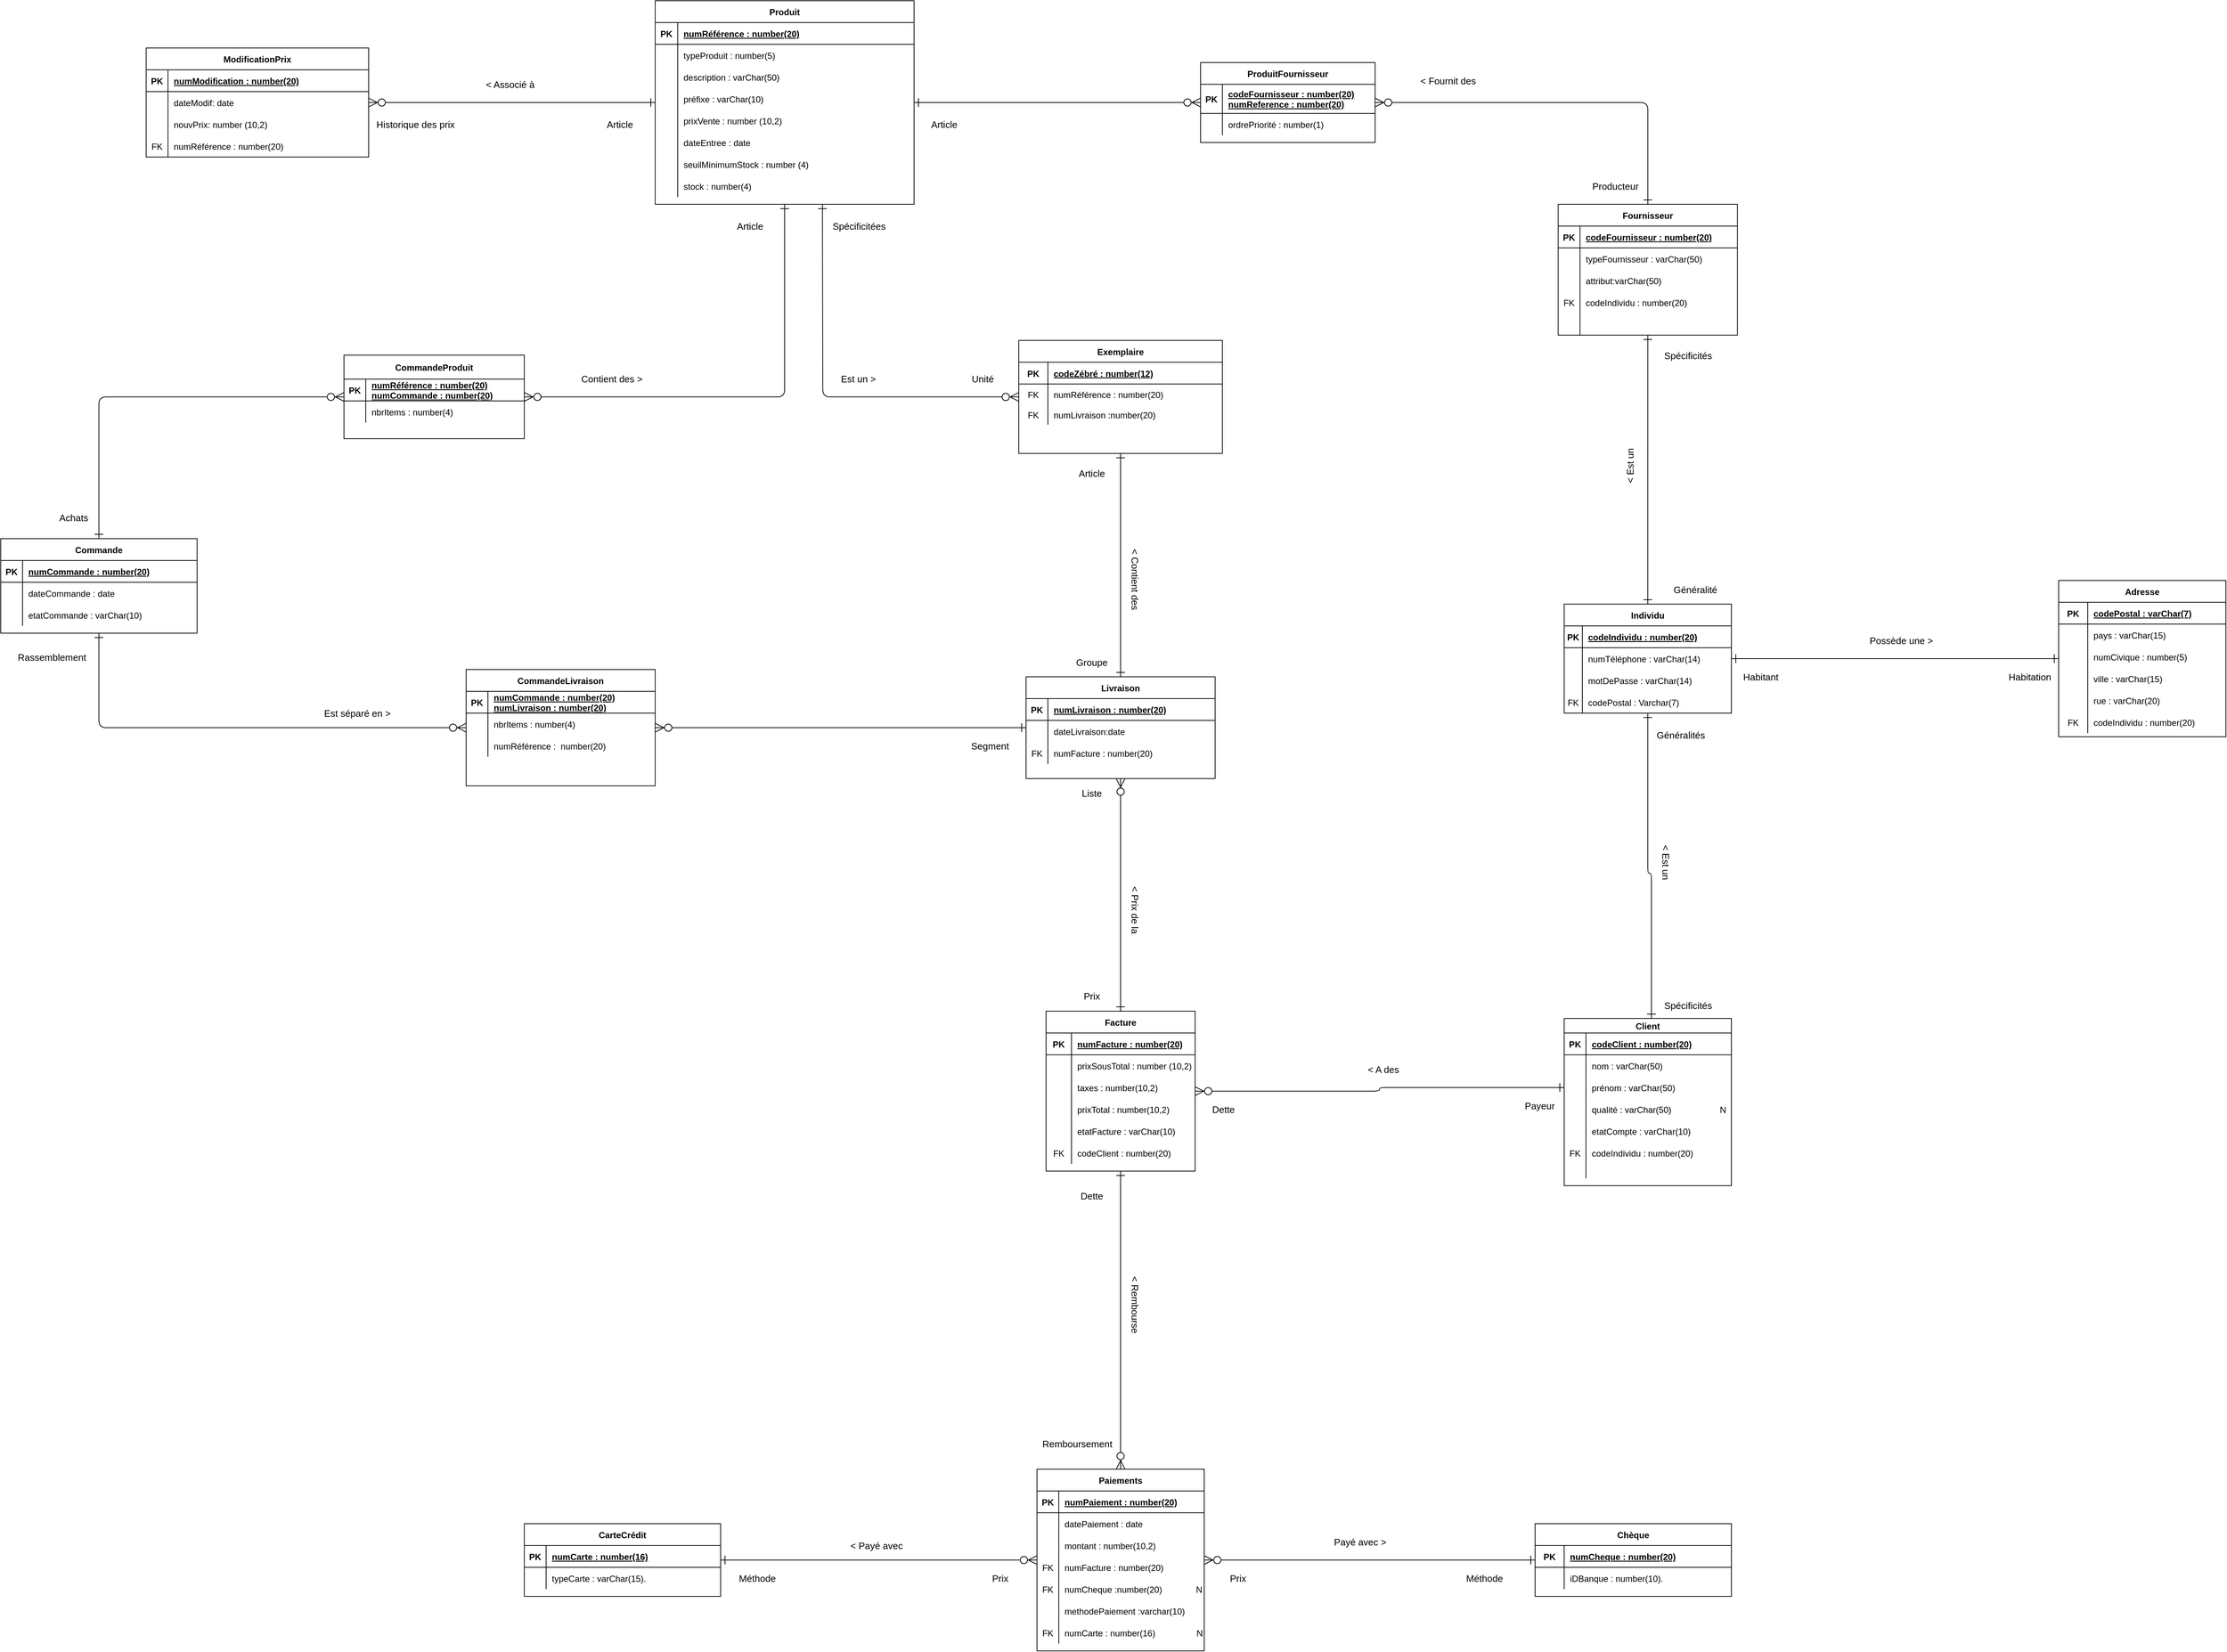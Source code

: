 <mxfile version="13.7.9" type="device"><diagram id="C5RBs43oDa-KdzZeNtuy" name="Page-1"><mxGraphModel dx="2119" dy="1854" grid="1" gridSize="10" guides="1" tooltips="1" connect="1" arrows="1" fold="1" page="1" pageScale="1" pageWidth="827" pageHeight="1169" math="0" shadow="0"><root><mxCell id="WIyWlLk6GJQsqaUBKTNV-0"/><mxCell id="WIyWlLk6GJQsqaUBKTNV-1" parent="WIyWlLk6GJQsqaUBKTNV-0"/><mxCell id="ExMKHDloeAyDaRjqd1-E-73" value="" style="endArrow=ERone;html=1;exitX=0.5;exitY=0;exitDx=0;exitDy=0;strokeWidth=1;endFill=0;endSize=10;targetPerimeterSpacing=0;startFill=0;startArrow=ERone;startSize=10;sourcePerimeterSpacing=0;edgeStyle=orthogonalEdgeStyle;" parent="WIyWlLk6GJQsqaUBKTNV-1" source="ExMKHDloeAyDaRjqd1-E-58" target="ptQOyeEV9Z3_fruMA9P3-91" edge="1"><mxGeometry width="50" height="50" relative="1" as="geometry"><mxPoint x="1260" y="560" as="sourcePoint"/><mxPoint x="1310" y="510" as="targetPoint"/></mxGeometry></mxCell><mxCell id="Qf9FhNqg1FMsfgRIpNyJ-48" value="Spécificités" style="edgeLabel;html=1;align=center;verticalAlign=middle;resizable=0;points=[];fontSize=13;" parent="ExMKHDloeAyDaRjqd1-E-73" vertex="1" connectable="0"><mxGeometry x="0.843" y="2" relative="1" as="geometry"><mxPoint x="56.9" y="-1.6" as="offset"/></mxGeometry></mxCell><mxCell id="Qf9FhNqg1FMsfgRIpNyJ-49" value="&amp;lt; Est un" style="edgeLabel;html=1;align=center;verticalAlign=middle;resizable=0;points=[];fontSize=13;rotation=-90;" parent="ExMKHDloeAyDaRjqd1-E-73" vertex="1" connectable="0"><mxGeometry x="-0.125" y="1" relative="1" as="geometry"><mxPoint x="-24" y="-28" as="offset"/></mxGeometry></mxCell><mxCell id="Qf9FhNqg1FMsfgRIpNyJ-50" value="Généralité" style="edgeLabel;html=1;align=center;verticalAlign=middle;resizable=0;points=[];fontSize=13;" parent="ExMKHDloeAyDaRjqd1-E-73" vertex="1" connectable="0"><mxGeometry x="-0.816" y="3" relative="1" as="geometry"><mxPoint x="68" y="14" as="offset"/></mxGeometry></mxCell><mxCell id="ExMKHDloeAyDaRjqd1-E-80" value="" style="endArrow=ERone;html=1;strokeWidth=1;endFill=0;endSize=10;targetPerimeterSpacing=0;startFill=0;startArrow=ERone;startSize=10;sourcePerimeterSpacing=0;edgeStyle=orthogonalEdgeStyle;" parent="WIyWlLk6GJQsqaUBKTNV-1" source="ptQOyeEV9Z3_fruMA9P3-136" target="ExMKHDloeAyDaRjqd1-E-58" edge="1"><mxGeometry width="50" height="50" relative="1" as="geometry"><mxPoint x="1220" y="760" as="sourcePoint"/><mxPoint x="1472" y="651" as="targetPoint"/><Array as="points"><mxPoint x="1480" y="1000"/><mxPoint x="1475" y="1000"/></Array></mxGeometry></mxCell><mxCell id="Qf9FhNqg1FMsfgRIpNyJ-54" value="&amp;lt; Est un" style="edgeLabel;html=1;align=center;verticalAlign=middle;resizable=0;points=[];fontSize=13;rotation=90;" parent="ExMKHDloeAyDaRjqd1-E-80" vertex="1" connectable="0"><mxGeometry x="-0.09" relative="1" as="geometry"><mxPoint x="19.7" y="-21.32" as="offset"/></mxGeometry></mxCell><mxCell id="Qf9FhNqg1FMsfgRIpNyJ-55" value="Généralités" style="edgeLabel;html=1;align=center;verticalAlign=middle;resizable=0;points=[];fontSize=13;" parent="ExMKHDloeAyDaRjqd1-E-80" vertex="1" connectable="0"><mxGeometry x="0.862" y="1" relative="1" as="geometry"><mxPoint x="46" as="offset"/></mxGeometry></mxCell><mxCell id="Qf9FhNqg1FMsfgRIpNyJ-56" value="Spécificités" style="edgeLabel;html=1;align=center;verticalAlign=middle;resizable=0;points=[];fontSize=13;" parent="ExMKHDloeAyDaRjqd1-E-80" vertex="1" connectable="0"><mxGeometry x="-0.869" y="-3" relative="1" as="geometry"><mxPoint x="46.71" y="9.68" as="offset"/></mxGeometry></mxCell><mxCell id="ExMKHDloeAyDaRjqd1-E-83" value="" style="endArrow=ERone;html=1;strokeWidth=1;endFill=0;endSize=10;targetPerimeterSpacing=0;startFill=0;startArrow=ERone;startSize=10;sourcePerimeterSpacing=0;edgeStyle=orthogonalEdgeStyle;" parent="WIyWlLk6GJQsqaUBKTNV-1" source="ExMKHDloeAyDaRjqd1-E-58" target="BIIrtmg0SLB_a2hj8C8q-114" edge="1"><mxGeometry width="50" height="50" relative="1" as="geometry"><mxPoint x="1471" y="720" as="sourcePoint"/><mxPoint x="1748.4" y="578.48" as="targetPoint"/></mxGeometry></mxCell><mxCell id="Qf9FhNqg1FMsfgRIpNyJ-51" value="Possède une &amp;gt;&amp;nbsp;" style="edgeLabel;html=1;align=center;verticalAlign=middle;resizable=0;points=[];fontSize=13;" parent="ExMKHDloeAyDaRjqd1-E-83" vertex="1" connectable="0"><mxGeometry x="0.044" y="1" relative="1" as="geometry"><mxPoint y="-24" as="offset"/></mxGeometry></mxCell><mxCell id="Qf9FhNqg1FMsfgRIpNyJ-52" value="Habitation" style="edgeLabel;html=1;align=center;verticalAlign=middle;resizable=0;points=[];fontSize=13;" parent="ExMKHDloeAyDaRjqd1-E-83" vertex="1" connectable="0"><mxGeometry x="0.867" y="2" relative="1" as="geometry"><mxPoint x="-10" y="27" as="offset"/></mxGeometry></mxCell><mxCell id="Qf9FhNqg1FMsfgRIpNyJ-53" value="Habitant" style="edgeLabel;html=1;align=center;verticalAlign=middle;resizable=0;points=[];fontSize=13;" parent="ExMKHDloeAyDaRjqd1-E-83" vertex="1" connectable="0"><mxGeometry x="-0.88" y="3" relative="1" as="geometry"><mxPoint x="13" y="28" as="offset"/></mxGeometry></mxCell><mxCell id="ExMKHDloeAyDaRjqd1-E-99" value="" style="endArrow=ERone;html=1;exitX=0.5;exitY=0;exitDx=0;exitDy=0;edgeStyle=orthogonalEdgeStyle;strokeWidth=1;endFill=0;endSize=10;targetPerimeterSpacing=0;startFill=1;startArrow=ERzeroToMany;startSize=10;sourcePerimeterSpacing=0;" parent="WIyWlLk6GJQsqaUBKTNV-1" source="ptQOyeEV9Z3_fruMA9P3-257" target="ptQOyeEV9Z3_fruMA9P3-238" edge="1"><mxGeometry width="50" height="50" relative="1" as="geometry"><mxPoint x="1610" y="1090" as="sourcePoint"/><mxPoint x="1660" y="1040" as="targetPoint"/></mxGeometry></mxCell><mxCell id="Qf9FhNqg1FMsfgRIpNyJ-69" value="Dette" style="edgeLabel;html=1;align=center;verticalAlign=middle;resizable=0;points=[];fontSize=13;" parent="ExMKHDloeAyDaRjqd1-E-99" vertex="1" connectable="0"><mxGeometry x="0.811" y="1" relative="1" as="geometry"><mxPoint x="-39" y="-5" as="offset"/></mxGeometry></mxCell><mxCell id="Qf9FhNqg1FMsfgRIpNyJ-70" value="Remboursement" style="edgeLabel;html=1;align=center;verticalAlign=middle;resizable=0;points=[];fontSize=13;" parent="ExMKHDloeAyDaRjqd1-E-99" vertex="1" connectable="0"><mxGeometry x="-0.73" relative="1" as="geometry"><mxPoint x="-60" y="20" as="offset"/></mxGeometry></mxCell><mxCell id="Qf9FhNqg1FMsfgRIpNyJ-71" value="&amp;lt; Rembourse" style="edgeLabel;html=1;align=center;verticalAlign=middle;resizable=0;points=[];fontSize=13;rotation=90;" parent="ExMKHDloeAyDaRjqd1-E-99" vertex="1" connectable="0"><mxGeometry x="0.108" y="-1" relative="1" as="geometry"><mxPoint x="19" as="offset"/></mxGeometry></mxCell><mxCell id="ExMKHDloeAyDaRjqd1-E-100" value="" style="endArrow=ERone;html=1;entryX=0;entryY=0.5;entryDx=0;entryDy=0;strokeWidth=1;endFill=0;endSize=10;targetPerimeterSpacing=0;startFill=1;startArrow=ERzeroToMany;startSize=10;sourcePerimeterSpacing=0;edgeStyle=orthogonalEdgeStyle;" parent="WIyWlLk6GJQsqaUBKTNV-1" source="ptQOyeEV9Z3_fruMA9P3-238" target="ptQOyeEV9Z3_fruMA9P3-143" edge="1"><mxGeometry width="50" height="50" relative="1" as="geometry"><mxPoint x="1120" y="860" as="sourcePoint"/><mxPoint x="1170" y="810" as="targetPoint"/><Array as="points"/></mxGeometry></mxCell><mxCell id="Qf9FhNqg1FMsfgRIpNyJ-57" value="&amp;lt; A des" style="edgeLabel;html=1;align=center;verticalAlign=middle;resizable=0;points=[];fontSize=13;" parent="ExMKHDloeAyDaRjqd1-E-100" vertex="1" connectable="0"><mxGeometry x="-0.03" y="11" relative="1" as="geometry"><mxPoint x="10" y="-19" as="offset"/></mxGeometry></mxCell><mxCell id="Qf9FhNqg1FMsfgRIpNyJ-58" value="Payeur" style="edgeLabel;html=1;align=center;verticalAlign=middle;resizable=0;points=[];fontSize=13;" parent="ExMKHDloeAyDaRjqd1-E-100" vertex="1" connectable="0"><mxGeometry x="0.865" y="1" relative="1" as="geometry"><mxPoint y="26" as="offset"/></mxGeometry></mxCell><mxCell id="Qf9FhNqg1FMsfgRIpNyJ-59" value="Dette" style="edgeLabel;html=1;align=center;verticalAlign=middle;resizable=0;points=[];fontSize=13;" parent="ExMKHDloeAyDaRjqd1-E-100" vertex="1" connectable="0"><mxGeometry x="-0.03" y="193" relative="1" as="geometry"><mxPoint x="-210" y="218" as="offset"/></mxGeometry></mxCell><mxCell id="ExMKHDloeAyDaRjqd1-E-130" value="" style="endArrow=ERzeroToMany;html=1;edgeStyle=orthogonalEdgeStyle;startArrow=ERone;startFill=0;endFill=1;strokeWidth=1;endSize=10;targetPerimeterSpacing=0;startSize=10;sourcePerimeterSpacing=0;" parent="WIyWlLk6GJQsqaUBKTNV-1" source="ptQOyeEV9Z3_fruMA9P3-238" target="ptQOyeEV9Z3_fruMA9P3-219" edge="1"><mxGeometry width="50" height="50" relative="1" as="geometry"><mxPoint x="960" y="880" as="sourcePoint"/><mxPoint x="1040" y="620" as="targetPoint"/></mxGeometry></mxCell><mxCell id="Qf9FhNqg1FMsfgRIpNyJ-66" value="&amp;lt; Prix de la" style="edgeLabel;html=1;align=center;verticalAlign=middle;resizable=0;points=[];fontSize=13;rotation=90;" parent="ExMKHDloeAyDaRjqd1-E-130" vertex="1" connectable="0"><mxGeometry x="-0.125" relative="1" as="geometry"><mxPoint x="20" as="offset"/></mxGeometry></mxCell><mxCell id="Qf9FhNqg1FMsfgRIpNyJ-67" value="Liste" style="edgeLabel;html=1;align=center;verticalAlign=middle;resizable=0;points=[];fontSize=13;" parent="ExMKHDloeAyDaRjqd1-E-130" vertex="1" connectable="0"><mxGeometry x="0.744" y="3" relative="1" as="geometry"><mxPoint x="-37" y="-21" as="offset"/></mxGeometry></mxCell><mxCell id="Qf9FhNqg1FMsfgRIpNyJ-68" value="Prix" style="edgeLabel;html=1;align=center;verticalAlign=middle;resizable=0;points=[];fontSize=13;" parent="ExMKHDloeAyDaRjqd1-E-130" vertex="1" connectable="0"><mxGeometry x="-0.8" y="2" relative="1" as="geometry"><mxPoint x="-38" y="11" as="offset"/></mxGeometry></mxCell><mxCell id="ExMKHDloeAyDaRjqd1-E-135" value="" style="endArrow=ERone;html=1;entryX=0.5;entryY=1;entryDx=0;entryDy=0;exitX=0.5;exitY=0;exitDx=0;exitDy=0;strokeWidth=1;endFill=0;endSize=10;targetPerimeterSpacing=0;startFill=0;startArrow=ERone;startSize=10;sourcePerimeterSpacing=0;edgeStyle=orthogonalEdgeStyle;" parent="WIyWlLk6GJQsqaUBKTNV-1" source="ptQOyeEV9Z3_fruMA9P3-219" target="ptQOyeEV9Z3_fruMA9P3-78" edge="1"><mxGeometry width="50" height="50" relative="1" as="geometry"><mxPoint x="960" y="640" as="sourcePoint"/><mxPoint x="1010" y="590" as="targetPoint"/></mxGeometry></mxCell><mxCell id="Qf9FhNqg1FMsfgRIpNyJ-44" value="Article" style="edgeLabel;html=1;align=center;verticalAlign=middle;resizable=0;points=[];fontSize=13;" parent="ExMKHDloeAyDaRjqd1-E-135" vertex="1" connectable="0"><mxGeometry x="0.803" relative="1" as="geometry"><mxPoint x="-40" y="-3" as="offset"/></mxGeometry></mxCell><mxCell id="Qf9FhNqg1FMsfgRIpNyJ-45" value="&amp;lt; Contient des&amp;nbsp;" style="edgeLabel;html=1;align=center;verticalAlign=middle;resizable=0;points=[];fontSize=13;rotation=90;" parent="ExMKHDloeAyDaRjqd1-E-135" vertex="1" connectable="0"><mxGeometry x="-0.134" y="-1" relative="1" as="geometry"><mxPoint x="19" as="offset"/></mxGeometry></mxCell><mxCell id="Qf9FhNqg1FMsfgRIpNyJ-46" value="Groupe" style="edgeLabel;html=1;align=center;verticalAlign=middle;resizable=0;points=[];fontSize=13;" parent="ExMKHDloeAyDaRjqd1-E-135" vertex="1" connectable="0"><mxGeometry x="-0.759" y="1" relative="1" as="geometry"><mxPoint x="-39" y="17" as="offset"/></mxGeometry></mxCell><mxCell id="BIIrtmg0SLB_a2hj8C8q-180" style="rounded=1;orthogonalLoop=1;jettySize=auto;html=1;startArrow=ERzeroToMany;startFill=1;endArrow=ERone;endFill=0;edgeStyle=orthogonalEdgeStyle;elbow=vertical;strokeWidth=1;targetPerimeterSpacing=0;sourcePerimeterSpacing=0;endSize=10;startSize=10;" parent="WIyWlLk6GJQsqaUBKTNV-1" source="ptQOyeEV9Z3_fruMA9P3-78" edge="1"><mxGeometry relative="1" as="geometry"><mxPoint x="340" y="80" as="targetPoint"/></mxGeometry></mxCell><mxCell id="Qf9FhNqg1FMsfgRIpNyJ-35" value="Spécificitées" style="edgeLabel;html=1;align=center;verticalAlign=middle;resizable=0;points=[];fontSize=13;" parent="BIIrtmg0SLB_a2hj8C8q-180" vertex="1" connectable="0"><mxGeometry x="0.88" y="-5" relative="1" as="geometry"><mxPoint x="45" y="-2.1" as="offset"/></mxGeometry></mxCell><mxCell id="Qf9FhNqg1FMsfgRIpNyJ-36" value="Unité" style="edgeLabel;html=1;align=center;verticalAlign=middle;resizable=0;points=[];fontSize=13;" parent="BIIrtmg0SLB_a2hj8C8q-180" vertex="1" connectable="0"><mxGeometry x="-0.783" y="4" relative="1" as="geometry"><mxPoint x="8" y="-29.1" as="offset"/></mxGeometry></mxCell><mxCell id="Qf9FhNqg1FMsfgRIpNyJ-37" value="Est un &amp;gt;" style="edgeLabel;html=1;align=center;verticalAlign=middle;resizable=0;points=[];fontSize=13;" parent="BIIrtmg0SLB_a2hj8C8q-180" vertex="1" connectable="0"><mxGeometry x="-0.174" y="-1" relative="1" as="geometry"><mxPoint y="-24.1" as="offset"/></mxGeometry></mxCell><mxCell id="BIIrtmg0SLB_a2hj8C8q-44" style="edgeStyle=orthogonalEdgeStyle;rounded=1;orthogonalLoop=1;jettySize=auto;html=1;strokeWidth=1;endFill=1;endArrow=ERzeroToMany;endSize=10;targetPerimeterSpacing=0;startFill=0;startArrow=ERone;startSize=10;sourcePerimeterSpacing=0;" parent="WIyWlLk6GJQsqaUBKTNV-1" source="BIIrtmg0SLB_a2hj8C8q-6" target="ptQOyeEV9Z3_fruMA9P3-257" edge="1"><mxGeometry relative="1" as="geometry"><mxPoint x="1070" y="1410" as="targetPoint"/></mxGeometry></mxCell><mxCell id="Qf9FhNqg1FMsfgRIpNyJ-60" value="Prix" style="edgeLabel;html=1;align=center;verticalAlign=middle;resizable=0;points=[];fontSize=13;" parent="BIIrtmg0SLB_a2hj8C8q-44" vertex="1" connectable="0"><mxGeometry x="0.798" relative="1" as="geometry"><mxPoint y="25" as="offset"/></mxGeometry></mxCell><mxCell id="Qf9FhNqg1FMsfgRIpNyJ-61" value="Méthode" style="edgeLabel;html=1;align=center;verticalAlign=middle;resizable=0;points=[];fontSize=13;" parent="BIIrtmg0SLB_a2hj8C8q-44" vertex="1" connectable="0"><mxGeometry x="-0.816" y="-2" relative="1" as="geometry"><mxPoint x="-28" y="27" as="offset"/></mxGeometry></mxCell><mxCell id="Qf9FhNqg1FMsfgRIpNyJ-62" value="Payé avec &amp;gt;" style="edgeLabel;html=1;align=center;verticalAlign=middle;resizable=0;points=[];fontSize=13;" parent="BIIrtmg0SLB_a2hj8C8q-44" vertex="1" connectable="0"><mxGeometry x="0.061" y="-3" relative="1" as="geometry"><mxPoint y="-22" as="offset"/></mxGeometry></mxCell><mxCell id="ptQOyeEV9Z3_fruMA9P3-13" value="Produit" style="shape=table;startSize=30;container=1;collapsible=1;childLayout=tableLayout;fixedRows=1;rowLines=0;fontStyle=1;align=center;resizeLast=1;" parent="WIyWlLk6GJQsqaUBKTNV-1" vertex="1"><mxGeometry x="110" y="-200" width="356" height="280" as="geometry"/></mxCell><mxCell id="ptQOyeEV9Z3_fruMA9P3-14" value="" style="shape=partialRectangle;collapsible=0;dropTarget=0;pointerEvents=0;fillColor=none;top=0;left=0;bottom=1;right=0;points=[[0,0.5],[1,0.5]];portConstraint=eastwest;" parent="ptQOyeEV9Z3_fruMA9P3-13" vertex="1"><mxGeometry y="30" width="356" height="30" as="geometry"/></mxCell><mxCell id="ptQOyeEV9Z3_fruMA9P3-15" value="PK" style="shape=partialRectangle;connectable=0;fillColor=none;top=0;left=0;bottom=0;right=0;fontStyle=1;overflow=hidden;" parent="ptQOyeEV9Z3_fruMA9P3-14" vertex="1"><mxGeometry width="31" height="30" as="geometry"/></mxCell><mxCell id="ptQOyeEV9Z3_fruMA9P3-16" value="numRéférence : number(20)" style="shape=partialRectangle;connectable=0;fillColor=none;top=0;left=0;bottom=0;right=0;align=left;spacingLeft=6;fontStyle=5;overflow=hidden;" parent="ptQOyeEV9Z3_fruMA9P3-14" vertex="1"><mxGeometry x="31" width="325" height="30" as="geometry"/></mxCell><mxCell id="ptQOyeEV9Z3_fruMA9P3-17" value="" style="shape=partialRectangle;collapsible=0;dropTarget=0;pointerEvents=0;fillColor=none;top=0;left=0;bottom=0;right=0;points=[[0,0.5],[1,0.5]];portConstraint=eastwest;" parent="ptQOyeEV9Z3_fruMA9P3-13" vertex="1"><mxGeometry y="60" width="356" height="30" as="geometry"/></mxCell><mxCell id="ptQOyeEV9Z3_fruMA9P3-18" value="" style="shape=partialRectangle;connectable=0;fillColor=none;top=0;left=0;bottom=0;right=0;editable=1;overflow=hidden;" parent="ptQOyeEV9Z3_fruMA9P3-17" vertex="1"><mxGeometry width="31" height="30" as="geometry"/></mxCell><mxCell id="ptQOyeEV9Z3_fruMA9P3-19" value="typeProduit : number(5)" style="shape=partialRectangle;connectable=0;fillColor=none;top=0;left=0;bottom=0;right=0;align=left;spacingLeft=6;overflow=hidden;" parent="ptQOyeEV9Z3_fruMA9P3-17" vertex="1"><mxGeometry x="31" width="325" height="30" as="geometry"/></mxCell><mxCell id="ptQOyeEV9Z3_fruMA9P3-20" value="" style="shape=partialRectangle;collapsible=0;dropTarget=0;pointerEvents=0;fillColor=none;top=0;left=0;bottom=0;right=0;points=[[0,0.5],[1,0.5]];portConstraint=eastwest;" parent="ptQOyeEV9Z3_fruMA9P3-13" vertex="1"><mxGeometry y="90" width="356" height="30" as="geometry"/></mxCell><mxCell id="ptQOyeEV9Z3_fruMA9P3-21" value="" style="shape=partialRectangle;connectable=0;fillColor=none;top=0;left=0;bottom=0;right=0;editable=1;overflow=hidden;" parent="ptQOyeEV9Z3_fruMA9P3-20" vertex="1"><mxGeometry width="31" height="30" as="geometry"/></mxCell><mxCell id="ptQOyeEV9Z3_fruMA9P3-22" value="description : varChar(50)" style="shape=partialRectangle;connectable=0;fillColor=none;top=0;left=0;bottom=0;right=0;align=left;spacingLeft=6;overflow=hidden;" parent="ptQOyeEV9Z3_fruMA9P3-20" vertex="1"><mxGeometry x="31" width="325" height="30" as="geometry"/></mxCell><mxCell id="ptQOyeEV9Z3_fruMA9P3-23" value="" style="shape=partialRectangle;collapsible=0;dropTarget=0;pointerEvents=0;fillColor=none;top=0;left=0;bottom=0;right=0;points=[[0,0.5],[1,0.5]];portConstraint=eastwest;" parent="ptQOyeEV9Z3_fruMA9P3-13" vertex="1"><mxGeometry y="120" width="356" height="30" as="geometry"/></mxCell><mxCell id="ptQOyeEV9Z3_fruMA9P3-24" value="&#10;&#10;" style="shape=partialRectangle;connectable=0;fillColor=none;top=0;left=0;bottom=0;right=0;editable=1;overflow=hidden;" parent="ptQOyeEV9Z3_fruMA9P3-23" vertex="1"><mxGeometry width="31" height="30" as="geometry"/></mxCell><mxCell id="ptQOyeEV9Z3_fruMA9P3-25" value="préfixe : varChar(10)" style="shape=partialRectangle;connectable=0;fillColor=none;top=0;left=0;bottom=0;right=0;align=left;spacingLeft=6;overflow=hidden;" parent="ptQOyeEV9Z3_fruMA9P3-23" vertex="1"><mxGeometry x="31" width="325" height="30" as="geometry"/></mxCell><mxCell id="ptQOyeEV9Z3_fruMA9P3-26" value="" style="shape=partialRectangle;collapsible=0;dropTarget=0;pointerEvents=0;fillColor=none;top=0;left=0;bottom=0;right=0;points=[[0,0.5],[1,0.5]];portConstraint=eastwest;" parent="ptQOyeEV9Z3_fruMA9P3-13" vertex="1"><mxGeometry y="150" width="356" height="30" as="geometry"/></mxCell><mxCell id="ptQOyeEV9Z3_fruMA9P3-27" value="&#10;&#10;" style="shape=partialRectangle;connectable=0;fillColor=none;top=0;left=0;bottom=0;right=0;editable=1;overflow=hidden;" parent="ptQOyeEV9Z3_fruMA9P3-26" vertex="1"><mxGeometry width="31" height="30" as="geometry"/></mxCell><mxCell id="ptQOyeEV9Z3_fruMA9P3-28" value="prixVente : number (10,2)" style="shape=partialRectangle;connectable=0;fillColor=none;top=0;left=0;bottom=0;right=0;align=left;spacingLeft=6;overflow=hidden;" parent="ptQOyeEV9Z3_fruMA9P3-26" vertex="1"><mxGeometry x="31" width="325" height="30" as="geometry"/></mxCell><mxCell id="ptQOyeEV9Z3_fruMA9P3-29" value="" style="shape=partialRectangle;collapsible=0;dropTarget=0;pointerEvents=0;fillColor=none;top=0;left=0;bottom=0;right=0;points=[[0,0.5],[1,0.5]];portConstraint=eastwest;" parent="ptQOyeEV9Z3_fruMA9P3-13" vertex="1"><mxGeometry y="180" width="356" height="30" as="geometry"/></mxCell><mxCell id="ptQOyeEV9Z3_fruMA9P3-30" value="&#10;&#10;" style="shape=partialRectangle;connectable=0;fillColor=none;top=0;left=0;bottom=0;right=0;editable=1;overflow=hidden;" parent="ptQOyeEV9Z3_fruMA9P3-29" vertex="1"><mxGeometry width="31" height="30" as="geometry"/></mxCell><mxCell id="ptQOyeEV9Z3_fruMA9P3-31" value="dateEntree : date" style="shape=partialRectangle;connectable=0;fillColor=none;top=0;left=0;bottom=0;right=0;align=left;spacingLeft=6;overflow=hidden;" parent="ptQOyeEV9Z3_fruMA9P3-29" vertex="1"><mxGeometry x="31" width="325" height="30" as="geometry"/></mxCell><mxCell id="ptQOyeEV9Z3_fruMA9P3-32" value="" style="shape=partialRectangle;collapsible=0;dropTarget=0;pointerEvents=0;fillColor=none;top=0;left=0;bottom=0;right=0;points=[[0,0.5],[1,0.5]];portConstraint=eastwest;" parent="ptQOyeEV9Z3_fruMA9P3-13" vertex="1"><mxGeometry y="210" width="356" height="30" as="geometry"/></mxCell><mxCell id="ptQOyeEV9Z3_fruMA9P3-33" value="&#10;&#10;" style="shape=partialRectangle;connectable=0;fillColor=none;top=0;left=0;bottom=0;right=0;editable=1;overflow=hidden;" parent="ptQOyeEV9Z3_fruMA9P3-32" vertex="1"><mxGeometry width="31" height="30" as="geometry"/></mxCell><mxCell id="ptQOyeEV9Z3_fruMA9P3-34" value="seuilMinimumStock : number (4)" style="shape=partialRectangle;connectable=0;fillColor=none;top=0;left=0;bottom=0;right=0;align=left;spacingLeft=6;overflow=hidden;" parent="ptQOyeEV9Z3_fruMA9P3-32" vertex="1"><mxGeometry x="31" width="325" height="30" as="geometry"/></mxCell><mxCell id="BIIrtmg0SLB_a2hj8C8q-111" value="" style="shape=partialRectangle;collapsible=0;dropTarget=0;pointerEvents=0;fillColor=none;top=0;left=0;bottom=0;right=0;points=[[0,0.5],[1,0.5]];portConstraint=eastwest;" parent="ptQOyeEV9Z3_fruMA9P3-13" vertex="1"><mxGeometry y="240" width="356" height="30" as="geometry"/></mxCell><mxCell id="BIIrtmg0SLB_a2hj8C8q-112" value="&#10;&#10;" style="shape=partialRectangle;connectable=0;fillColor=none;top=0;left=0;bottom=0;right=0;editable=1;overflow=hidden;" parent="BIIrtmg0SLB_a2hj8C8q-111" vertex="1"><mxGeometry width="31" height="30" as="geometry"/></mxCell><mxCell id="BIIrtmg0SLB_a2hj8C8q-113" value="stock : number(4)" style="shape=partialRectangle;connectable=0;fillColor=none;top=0;left=0;bottom=0;right=0;align=left;spacingLeft=6;overflow=hidden;" parent="BIIrtmg0SLB_a2hj8C8q-111" vertex="1"><mxGeometry x="31" width="325" height="30" as="geometry"/></mxCell><mxCell id="BIIrtmg0SLB_a2hj8C8q-178" style="edgeStyle=orthogonalEdgeStyle;orthogonalLoop=1;jettySize=auto;html=1;startArrow=ERzeroToMany;startFill=1;endArrow=ERone;endFill=0;rounded=1;strokeWidth=1;endSize=10;targetPerimeterSpacing=0;startSize=10;sourcePerimeterSpacing=0;" parent="WIyWlLk6GJQsqaUBKTNV-1" source="ptQOyeEV9Z3_fruMA9P3-65" target="ptQOyeEV9Z3_fruMA9P3-13" edge="1"><mxGeometry relative="1" as="geometry"/></mxCell><mxCell id="Qf9FhNqg1FMsfgRIpNyJ-31" value="Article" style="edgeLabel;html=1;align=center;verticalAlign=middle;resizable=0;points=[];fontSize=13;" parent="BIIrtmg0SLB_a2hj8C8q-178" vertex="1" connectable="0"><mxGeometry x="0.792" y="2" relative="1" as="geometry"><mxPoint y="28" as="offset"/></mxGeometry></mxCell><mxCell id="BIIrtmg0SLB_a2hj8C8q-179" style="edgeStyle=orthogonalEdgeStyle;rounded=1;orthogonalLoop=1;jettySize=auto;html=1;strokeWidth=1;endFill=0;endArrow=ERone;endSize=10;targetPerimeterSpacing=0;startFill=1;startArrow=ERzeroToMany;startSize=10;sourcePerimeterSpacing=0;" parent="WIyWlLk6GJQsqaUBKTNV-1" source="ptQOyeEV9Z3_fruMA9P3-65" target="ptQOyeEV9Z3_fruMA9P3-91" edge="1"><mxGeometry relative="1" as="geometry"/></mxCell><mxCell id="Qf9FhNqg1FMsfgRIpNyJ-32" value="Producteur" style="edgeLabel;html=1;align=center;verticalAlign=middle;resizable=0;points=[];fontSize=13;" parent="BIIrtmg0SLB_a2hj8C8q-179" vertex="1" connectable="0"><mxGeometry x="0.918" y="2" relative="1" as="geometry"><mxPoint x="-47.1" y="-3.9" as="offset"/></mxGeometry></mxCell><mxCell id="Qf9FhNqg1FMsfgRIpNyJ-34" value="&amp;lt; Fournit des" style="edgeLabel;html=1;align=center;verticalAlign=middle;resizable=0;points=[];fontSize=13;" parent="BIIrtmg0SLB_a2hj8C8q-179" vertex="1" connectable="0"><mxGeometry x="0.091" y="2" relative="1" as="geometry"><mxPoint x="-181" y="-28" as="offset"/></mxGeometry></mxCell><mxCell id="BIIrtmg0SLB_a2hj8C8q-81" style="edgeStyle=orthogonalEdgeStyle;rounded=1;orthogonalLoop=1;jettySize=auto;html=1;endArrow=ERone;endFill=0;startArrow=ERzeroToMany;startFill=1;strokeWidth=1;endSize=10;targetPerimeterSpacing=0;startSize=10;sourcePerimeterSpacing=0;" parent="WIyWlLk6GJQsqaUBKTNV-1" source="ExMKHDloeAyDaRjqd1-E-144" target="ptQOyeEV9Z3_fruMA9P3-181" edge="1"><mxGeometry relative="1" as="geometry"/></mxCell><mxCell id="Qf9FhNqg1FMsfgRIpNyJ-41" value="Rassemblement" style="edgeLabel;html=1;align=center;verticalAlign=middle;resizable=0;points=[];fontSize=13;" parent="BIIrtmg0SLB_a2hj8C8q-81" vertex="1" connectable="0"><mxGeometry x="0.883" y="1" relative="1" as="geometry"><mxPoint x="-64" y="-4.5" as="offset"/></mxGeometry></mxCell><mxCell id="Qf9FhNqg1FMsfgRIpNyJ-42" value="Est séparé en &amp;gt;" style="edgeLabel;html=1;align=center;verticalAlign=middle;resizable=0;points=[];fontSize=13;" parent="BIIrtmg0SLB_a2hj8C8q-81" vertex="1" connectable="0"><mxGeometry x="-0.348" y="2" relative="1" as="geometry"><mxPoint x="57" y="-22" as="offset"/></mxGeometry></mxCell><mxCell id="BIIrtmg0SLB_a2hj8C8q-175" style="edgeStyle=orthogonalEdgeStyle;rounded=1;orthogonalLoop=1;jettySize=auto;html=1;endArrow=ERone;endFill=0;startArrow=ERzeroToMany;startFill=1;strokeWidth=1;endSize=10;targetPerimeterSpacing=0;startSize=10;sourcePerimeterSpacing=0;" parent="WIyWlLk6GJQsqaUBKTNV-1" source="ptQOyeEV9Z3_fruMA9P3-200" target="ptQOyeEV9Z3_fruMA9P3-13" edge="1"><mxGeometry relative="1" as="geometry"/></mxCell><mxCell id="Qf9FhNqg1FMsfgRIpNyJ-38" value="Article" style="edgeLabel;html=1;align=center;verticalAlign=middle;resizable=0;points=[];fontSize=13;" parent="BIIrtmg0SLB_a2hj8C8q-175" vertex="1" connectable="0"><mxGeometry x="0.875" y="-3" relative="1" as="geometry"><mxPoint x="-51" y="-9" as="offset"/></mxGeometry></mxCell><mxCell id="Qf9FhNqg1FMsfgRIpNyJ-39" value="Contient des &amp;gt;" style="edgeLabel;html=1;align=center;verticalAlign=middle;resizable=0;points=[];fontSize=13;" parent="BIIrtmg0SLB_a2hj8C8q-175" vertex="1" connectable="0"><mxGeometry x="-0.583" y="-1" relative="1" as="geometry"><mxPoint x="-10" y="-26" as="offset"/></mxGeometry></mxCell><mxCell id="BIIrtmg0SLB_a2hj8C8q-176" style="edgeStyle=orthogonalEdgeStyle;rounded=1;orthogonalLoop=1;jettySize=auto;html=1;startArrow=ERzeroToMany;startFill=1;endArrow=ERone;endFill=0;strokeWidth=1;endSize=10;targetPerimeterSpacing=0;startSize=10;sourcePerimeterSpacing=0;" parent="WIyWlLk6GJQsqaUBKTNV-1" source="ptQOyeEV9Z3_fruMA9P3-200" target="ptQOyeEV9Z3_fruMA9P3-181" edge="1"><mxGeometry relative="1" as="geometry"/></mxCell><mxCell id="Qf9FhNqg1FMsfgRIpNyJ-40" value="Achats" style="edgeLabel;html=1;align=center;verticalAlign=middle;resizable=0;points=[];fontSize=13;" parent="BIIrtmg0SLB_a2hj8C8q-176" vertex="1" connectable="0"><mxGeometry x="0.891" y="-1" relative="1" as="geometry"><mxPoint x="-34" as="offset"/></mxGeometry></mxCell><mxCell id="BIIrtmg0SLB_a2hj8C8q-174" style="edgeStyle=orthogonalEdgeStyle;rounded=1;orthogonalLoop=1;jettySize=auto;html=1;startArrow=ERzeroToMany;startFill=1;endArrow=ERone;endFill=0;strokeWidth=1;endSize=10;targetPerimeterSpacing=0;startSize=10;sourcePerimeterSpacing=0;" parent="WIyWlLk6GJQsqaUBKTNV-1" source="ExMKHDloeAyDaRjqd1-E-16" target="ptQOyeEV9Z3_fruMA9P3-13" edge="1"><mxGeometry relative="1" as="geometry"/></mxCell><mxCell id="Qf9FhNqg1FMsfgRIpNyJ-28" value="&lt;font style=&quot;font-size: 13px&quot;&gt;&amp;lt; Associé à&amp;nbsp;&lt;/font&gt;" style="edgeLabel;html=1;align=center;verticalAlign=middle;resizable=0;points=[];" parent="BIIrtmg0SLB_a2hj8C8q-174" vertex="1" connectable="0"><mxGeometry x="0.057" y="1" relative="1" as="geometry"><mxPoint x="-12.5" y="-24" as="offset"/></mxGeometry></mxCell><mxCell id="Qf9FhNqg1FMsfgRIpNyJ-29" value="Historique des prix" style="edgeLabel;html=1;align=center;verticalAlign=middle;resizable=0;points=[];fontSize=13;" parent="BIIrtmg0SLB_a2hj8C8q-174" vertex="1" connectable="0"><mxGeometry x="-0.741" y="-2" relative="1" as="geometry"><mxPoint x="13" y="28" as="offset"/></mxGeometry></mxCell><mxCell id="Qf9FhNqg1FMsfgRIpNyJ-30" value="Article" style="edgeLabel;html=1;align=center;verticalAlign=middle;resizable=0;points=[];fontSize=13;" parent="BIIrtmg0SLB_a2hj8C8q-174" vertex="1" connectable="0"><mxGeometry x="0.751" relative="1" as="geometry"><mxPoint y="30" as="offset"/></mxGeometry></mxCell><mxCell id="BIIrtmg0SLB_a2hj8C8q-177" style="edgeStyle=orthogonalEdgeStyle;rounded=1;orthogonalLoop=1;jettySize=auto;html=1;endArrow=ERone;endFill=0;startArrow=ERzeroToMany;startFill=1;strokeWidth=1;endSize=10;targetPerimeterSpacing=0;startSize=10;sourcePerimeterSpacing=0;" parent="WIyWlLk6GJQsqaUBKTNV-1" source="ExMKHDloeAyDaRjqd1-E-144" target="ptQOyeEV9Z3_fruMA9P3-219" edge="1"><mxGeometry relative="1" as="geometry"><mxPoint x="1020" y="620" as="targetPoint"/></mxGeometry></mxCell><mxCell id="Qf9FhNqg1FMsfgRIpNyJ-43" value="Segment" style="edgeLabel;html=1;align=center;verticalAlign=middle;resizable=0;points=[];fontSize=13;" parent="BIIrtmg0SLB_a2hj8C8q-177" vertex="1" connectable="0"><mxGeometry x="0.859" y="-2" relative="1" as="geometry"><mxPoint x="-14" y="23" as="offset"/></mxGeometry></mxCell><mxCell id="Qf9FhNqg1FMsfgRIpNyJ-11" style="edgeStyle=orthogonalEdgeStyle;rounded=1;orthogonalLoop=1;jettySize=auto;html=1;startArrow=ERone;startFill=0;startSize=10;sourcePerimeterSpacing=0;endArrow=ERzeroToMany;endFill=1;endSize=10;targetPerimeterSpacing=0;strokeWidth=1;" parent="WIyWlLk6GJQsqaUBKTNV-1" source="BIIrtmg0SLB_a2hj8C8q-25" target="ptQOyeEV9Z3_fruMA9P3-257" edge="1"><mxGeometry relative="1" as="geometry"/></mxCell><mxCell id="Qf9FhNqg1FMsfgRIpNyJ-63" value="&amp;lt; Payé avec" style="edgeLabel;html=1;align=center;verticalAlign=middle;resizable=0;points=[];fontSize=13;" parent="Qf9FhNqg1FMsfgRIpNyJ-11" vertex="1" connectable="0"><mxGeometry x="-0.085" y="1" relative="1" as="geometry"><mxPoint x="15" y="-19" as="offset"/></mxGeometry></mxCell><mxCell id="Qf9FhNqg1FMsfgRIpNyJ-64" value="Prix" style="edgeLabel;html=1;align=center;verticalAlign=middle;resizable=0;points=[];fontSize=13;" parent="Qf9FhNqg1FMsfgRIpNyJ-11" vertex="1" connectable="0"><mxGeometry x="0.765" y="2" relative="1" as="geometry"><mxPoint y="27" as="offset"/></mxGeometry></mxCell><mxCell id="Qf9FhNqg1FMsfgRIpNyJ-65" value="Méthode" style="edgeLabel;html=1;align=center;verticalAlign=middle;resizable=0;points=[];fontSize=13;" parent="Qf9FhNqg1FMsfgRIpNyJ-11" vertex="1" connectable="0"><mxGeometry x="-0.784" y="-1" relative="1" as="geometry"><mxPoint x="3" y="24" as="offset"/></mxGeometry></mxCell><mxCell id="ptQOyeEV9Z3_fruMA9P3-65" value="ProduitFournisseur" style="shape=table;startSize=30;container=1;collapsible=1;childLayout=tableLayout;fixedRows=1;rowLines=0;fontStyle=1;align=center;resizeLast=1;" parent="WIyWlLk6GJQsqaUBKTNV-1" vertex="1"><mxGeometry x="860" y="-115" width="240" height="110" as="geometry"/></mxCell><mxCell id="ptQOyeEV9Z3_fruMA9P3-66" value="" style="shape=partialRectangle;collapsible=0;dropTarget=0;pointerEvents=0;fillColor=none;top=0;left=0;bottom=1;right=0;points=[[0,0.5],[1,0.5]];portConstraint=eastwest;" parent="ptQOyeEV9Z3_fruMA9P3-65" vertex="1"><mxGeometry y="30" width="240" height="40" as="geometry"/></mxCell><mxCell id="ptQOyeEV9Z3_fruMA9P3-67" value="PK" style="shape=partialRectangle;connectable=0;fillColor=none;top=0;left=0;bottom=0;right=0;fontStyle=1;overflow=hidden;" parent="ptQOyeEV9Z3_fruMA9P3-66" vertex="1"><mxGeometry width="30" height="40" as="geometry"/></mxCell><mxCell id="ptQOyeEV9Z3_fruMA9P3-68" value="codeFournisseur : number(20)&#10;numReference : number(20)" style="shape=partialRectangle;connectable=0;fillColor=none;top=0;left=0;bottom=0;right=0;align=left;spacingLeft=6;fontStyle=5;overflow=hidden;" parent="ptQOyeEV9Z3_fruMA9P3-66" vertex="1"><mxGeometry x="30" width="210" height="40" as="geometry"/></mxCell><mxCell id="ptQOyeEV9Z3_fruMA9P3-75" value="" style="shape=partialRectangle;collapsible=0;dropTarget=0;pointerEvents=0;fillColor=none;top=0;left=0;bottom=0;right=0;points=[[0,0.5],[1,0.5]];portConstraint=eastwest;" parent="ptQOyeEV9Z3_fruMA9P3-65" vertex="1"><mxGeometry y="70" width="240" height="30" as="geometry"/></mxCell><mxCell id="ptQOyeEV9Z3_fruMA9P3-76" value="" style="shape=partialRectangle;connectable=0;fillColor=none;top=0;left=0;bottom=0;right=0;editable=1;overflow=hidden;" parent="ptQOyeEV9Z3_fruMA9P3-75" vertex="1"><mxGeometry width="30" height="30" as="geometry"/></mxCell><mxCell id="ptQOyeEV9Z3_fruMA9P3-77" value="ordrePriorité : number(1)" style="shape=partialRectangle;connectable=0;fillColor=none;top=0;left=0;bottom=0;right=0;align=left;spacingLeft=6;overflow=hidden;" parent="ptQOyeEV9Z3_fruMA9P3-75" vertex="1"><mxGeometry x="30" width="210" height="30" as="geometry"/></mxCell><mxCell id="ptQOyeEV9Z3_fruMA9P3-200" value="CommandeProduit" style="shape=table;startSize=33;container=1;collapsible=1;childLayout=tableLayout;fixedRows=1;rowLines=0;fontStyle=1;align=center;resizeLast=1;" parent="WIyWlLk6GJQsqaUBKTNV-1" vertex="1"><mxGeometry x="-318" y="287.5" width="248" height="115" as="geometry"/></mxCell><mxCell id="ptQOyeEV9Z3_fruMA9P3-201" value="" style="shape=partialRectangle;collapsible=0;dropTarget=0;pointerEvents=0;fillColor=none;top=0;left=0;bottom=1;right=0;points=[[0,0.5],[1,0.5]];portConstraint=eastwest;" parent="ptQOyeEV9Z3_fruMA9P3-200" vertex="1"><mxGeometry y="33" width="248" height="30" as="geometry"/></mxCell><mxCell id="ptQOyeEV9Z3_fruMA9P3-202" value="PK" style="shape=partialRectangle;connectable=0;fillColor=none;top=0;left=0;bottom=0;right=0;fontStyle=1;overflow=hidden;" parent="ptQOyeEV9Z3_fruMA9P3-201" vertex="1"><mxGeometry width="30" height="30" as="geometry"/></mxCell><mxCell id="ptQOyeEV9Z3_fruMA9P3-203" value="numRéférence : number(20)&#10;numCommande : number(20)" style="shape=partialRectangle;connectable=0;fillColor=none;top=0;left=0;bottom=0;right=0;align=left;spacingLeft=6;fontStyle=5;overflow=hidden;" parent="ptQOyeEV9Z3_fruMA9P3-201" vertex="1"><mxGeometry x="30" width="218" height="30" as="geometry"/></mxCell><mxCell id="ptQOyeEV9Z3_fruMA9P3-207" value="" style="shape=partialRectangle;collapsible=0;dropTarget=0;pointerEvents=0;fillColor=none;top=0;left=0;bottom=0;right=0;points=[[0,0.5],[1,0.5]];portConstraint=eastwest;" parent="ptQOyeEV9Z3_fruMA9P3-200" vertex="1"><mxGeometry y="63" width="248" height="30" as="geometry"/></mxCell><mxCell id="ptQOyeEV9Z3_fruMA9P3-208" value="" style="shape=partialRectangle;connectable=0;fillColor=none;top=0;left=0;bottom=0;right=0;editable=1;overflow=hidden;" parent="ptQOyeEV9Z3_fruMA9P3-207" vertex="1"><mxGeometry width="30" height="30" as="geometry"/></mxCell><mxCell id="ptQOyeEV9Z3_fruMA9P3-209" value="nbrItems : number(4)" style="shape=partialRectangle;connectable=0;fillColor=none;top=0;left=0;bottom=0;right=0;align=left;spacingLeft=6;overflow=hidden;" parent="ptQOyeEV9Z3_fruMA9P3-207" vertex="1"><mxGeometry x="30" width="218" height="30" as="geometry"/></mxCell><mxCell id="ptQOyeEV9Z3_fruMA9P3-78" value="Exemplaire" style="shape=table;startSize=30;container=1;collapsible=1;childLayout=tableLayout;fixedRows=1;rowLines=0;fontStyle=1;align=center;resizeLast=1;" parent="WIyWlLk6GJQsqaUBKTNV-1" vertex="1"><mxGeometry x="610" y="267.25" width="280" height="155.5" as="geometry"/></mxCell><mxCell id="ptQOyeEV9Z3_fruMA9P3-79" value="" style="shape=partialRectangle;collapsible=0;dropTarget=0;pointerEvents=0;fillColor=none;top=0;left=0;bottom=1;right=0;points=[[0,0.5],[1,0.5]];portConstraint=eastwest;" parent="ptQOyeEV9Z3_fruMA9P3-78" vertex="1"><mxGeometry y="30" width="280" height="30" as="geometry"/></mxCell><mxCell id="ptQOyeEV9Z3_fruMA9P3-80" value="PK" style="shape=partialRectangle;connectable=0;fillColor=none;top=0;left=0;bottom=0;right=0;fontStyle=1;overflow=hidden;" parent="ptQOyeEV9Z3_fruMA9P3-79" vertex="1"><mxGeometry width="40" height="30" as="geometry"/></mxCell><mxCell id="ptQOyeEV9Z3_fruMA9P3-81" value="codeZébré : number(12)" style="shape=partialRectangle;connectable=0;fillColor=none;top=0;left=0;bottom=0;right=0;align=left;spacingLeft=6;fontStyle=5;overflow=hidden;" parent="ptQOyeEV9Z3_fruMA9P3-79" vertex="1"><mxGeometry x="40" width="240" height="30" as="geometry"/></mxCell><mxCell id="ptQOyeEV9Z3_fruMA9P3-88" value="" style="shape=partialRectangle;collapsible=0;dropTarget=0;pointerEvents=0;fillColor=none;top=0;left=0;bottom=0;right=0;points=[[0,0.5],[1,0.5]];portConstraint=eastwest;" parent="ptQOyeEV9Z3_fruMA9P3-78" vertex="1"><mxGeometry y="60" width="280" height="28" as="geometry"/></mxCell><mxCell id="ptQOyeEV9Z3_fruMA9P3-89" value="FK" style="shape=partialRectangle;connectable=0;fillColor=none;top=0;left=0;bottom=0;right=0;editable=1;overflow=hidden;" parent="ptQOyeEV9Z3_fruMA9P3-88" vertex="1"><mxGeometry width="40" height="28" as="geometry"/></mxCell><mxCell id="ptQOyeEV9Z3_fruMA9P3-90" value="numRéférence : number(20)" style="shape=partialRectangle;connectable=0;fillColor=none;top=0;left=0;bottom=0;right=0;align=left;spacingLeft=6;overflow=hidden;" parent="ptQOyeEV9Z3_fruMA9P3-88" vertex="1"><mxGeometry x="40" width="240" height="28" as="geometry"/></mxCell><mxCell id="ExMKHDloeAyDaRjqd1-E-102" style="edgeStyle=orthogonalEdgeStyle;rounded=0;orthogonalLoop=1;jettySize=auto;html=1;exitX=1;exitY=0.5;exitDx=0;exitDy=0;" parent="ptQOyeEV9Z3_fruMA9P3-78" edge="1"><mxGeometry relative="1" as="geometry"><mxPoint x="280" y="105" as="sourcePoint"/><mxPoint x="280" y="105" as="targetPoint"/></mxGeometry></mxCell><mxCell id="BIIrtmg0SLB_a2hj8C8q-104" value="" style="shape=partialRectangle;collapsible=0;dropTarget=0;pointerEvents=0;fillColor=none;top=0;left=0;bottom=0;right=0;points=[[0,0.5],[1,0.5]];portConstraint=eastwest;" parent="ptQOyeEV9Z3_fruMA9P3-78" vertex="1"><mxGeometry y="88" width="280" height="28" as="geometry"/></mxCell><mxCell id="BIIrtmg0SLB_a2hj8C8q-105" value="FK" style="shape=partialRectangle;connectable=0;fillColor=none;top=0;left=0;bottom=0;right=0;editable=1;overflow=hidden;" parent="BIIrtmg0SLB_a2hj8C8q-104" vertex="1"><mxGeometry width="40" height="28" as="geometry"/></mxCell><mxCell id="BIIrtmg0SLB_a2hj8C8q-106" value="numLivraison :number(20)" style="shape=partialRectangle;connectable=0;fillColor=none;top=0;left=0;bottom=0;right=0;align=left;spacingLeft=6;overflow=hidden;" parent="BIIrtmg0SLB_a2hj8C8q-104" vertex="1"><mxGeometry x="40" width="240" height="28" as="geometry"/></mxCell><mxCell id="ptQOyeEV9Z3_fruMA9P3-219" value="Livraison" style="shape=table;startSize=30;container=1;collapsible=1;childLayout=tableLayout;fixedRows=1;rowLines=0;fontStyle=1;align=center;resizeLast=1;" parent="WIyWlLk6GJQsqaUBKTNV-1" vertex="1"><mxGeometry x="620" y="730" width="260" height="140" as="geometry"/></mxCell><mxCell id="ptQOyeEV9Z3_fruMA9P3-220" value="" style="shape=partialRectangle;collapsible=0;dropTarget=0;pointerEvents=0;fillColor=none;top=0;left=0;bottom=1;right=0;points=[[0,0.5],[1,0.5]];portConstraint=eastwest;" parent="ptQOyeEV9Z3_fruMA9P3-219" vertex="1"><mxGeometry y="30" width="260" height="30" as="geometry"/></mxCell><mxCell id="ptQOyeEV9Z3_fruMA9P3-221" value="PK" style="shape=partialRectangle;connectable=0;fillColor=none;top=0;left=0;bottom=0;right=0;fontStyle=1;overflow=hidden;" parent="ptQOyeEV9Z3_fruMA9P3-220" vertex="1"><mxGeometry width="30" height="30" as="geometry"/></mxCell><mxCell id="ptQOyeEV9Z3_fruMA9P3-222" value="numLivraison : number(20)" style="shape=partialRectangle;connectable=0;fillColor=none;top=0;left=0;bottom=0;right=0;align=left;spacingLeft=6;fontStyle=5;overflow=hidden;" parent="ptQOyeEV9Z3_fruMA9P3-220" vertex="1"><mxGeometry x="30" width="230" height="30" as="geometry"/></mxCell><mxCell id="ptQOyeEV9Z3_fruMA9P3-223" value="" style="shape=partialRectangle;collapsible=0;dropTarget=0;pointerEvents=0;fillColor=none;top=0;left=0;bottom=0;right=0;points=[[0,0.5],[1,0.5]];portConstraint=eastwest;" parent="ptQOyeEV9Z3_fruMA9P3-219" vertex="1"><mxGeometry y="60" width="260" height="30" as="geometry"/></mxCell><mxCell id="ptQOyeEV9Z3_fruMA9P3-224" value="" style="shape=partialRectangle;connectable=0;fillColor=none;top=0;left=0;bottom=0;right=0;editable=1;overflow=hidden;" parent="ptQOyeEV9Z3_fruMA9P3-223" vertex="1"><mxGeometry width="30" height="30" as="geometry"/></mxCell><mxCell id="ptQOyeEV9Z3_fruMA9P3-225" value="dateLivraison:date" style="shape=partialRectangle;connectable=0;fillColor=none;top=0;left=0;bottom=0;right=0;align=left;spacingLeft=6;overflow=hidden;" parent="ptQOyeEV9Z3_fruMA9P3-223" vertex="1"><mxGeometry x="30" width="230" height="30" as="geometry"/></mxCell><mxCell id="ptQOyeEV9Z3_fruMA9P3-226" value="" style="shape=partialRectangle;collapsible=0;dropTarget=0;pointerEvents=0;fillColor=none;top=0;left=0;bottom=0;right=0;points=[[0,0.5],[1,0.5]];portConstraint=eastwest;" parent="ptQOyeEV9Z3_fruMA9P3-219" vertex="1"><mxGeometry y="90" width="260" height="30" as="geometry"/></mxCell><mxCell id="ptQOyeEV9Z3_fruMA9P3-227" value="FK" style="shape=partialRectangle;connectable=0;fillColor=none;top=0;left=0;bottom=0;right=0;editable=1;overflow=hidden;" parent="ptQOyeEV9Z3_fruMA9P3-226" vertex="1"><mxGeometry width="30" height="30" as="geometry"/></mxCell><mxCell id="ptQOyeEV9Z3_fruMA9P3-228" value="numFacture : number(20)" style="shape=partialRectangle;connectable=0;fillColor=none;top=0;left=0;bottom=0;right=0;align=left;spacingLeft=6;overflow=hidden;" parent="ptQOyeEV9Z3_fruMA9P3-226" vertex="1"><mxGeometry x="30" width="230" height="30" as="geometry"/></mxCell><mxCell id="ExMKHDloeAyDaRjqd1-E-12" value="ModificationPrix" style="shape=table;startSize=30;container=1;collapsible=1;childLayout=tableLayout;fixedRows=1;rowLines=0;fontStyle=1;align=center;resizeLast=1;" parent="WIyWlLk6GJQsqaUBKTNV-1" vertex="1"><mxGeometry x="-590" y="-135" width="306" height="150" as="geometry"/></mxCell><mxCell id="ExMKHDloeAyDaRjqd1-E-13" value="" style="shape=partialRectangle;collapsible=0;dropTarget=0;pointerEvents=0;fillColor=none;top=0;left=0;bottom=1;right=0;points=[[0,0.5],[1,0.5]];portConstraint=eastwest;" parent="ExMKHDloeAyDaRjqd1-E-12" vertex="1"><mxGeometry y="30" width="306" height="30" as="geometry"/></mxCell><mxCell id="ExMKHDloeAyDaRjqd1-E-14" value="PK" style="shape=partialRectangle;connectable=0;fillColor=none;top=0;left=0;bottom=0;right=0;fontStyle=1;overflow=hidden;" parent="ExMKHDloeAyDaRjqd1-E-13" vertex="1"><mxGeometry width="30" height="30" as="geometry"/></mxCell><mxCell id="ExMKHDloeAyDaRjqd1-E-15" value="numModification : number(20)" style="shape=partialRectangle;connectable=0;fillColor=none;top=0;left=0;bottom=0;right=0;align=left;spacingLeft=6;fontStyle=5;overflow=hidden;" parent="ExMKHDloeAyDaRjqd1-E-13" vertex="1"><mxGeometry x="30" width="276" height="30" as="geometry"/></mxCell><mxCell id="ExMKHDloeAyDaRjqd1-E-16" value="" style="shape=partialRectangle;collapsible=0;dropTarget=0;pointerEvents=0;fillColor=none;top=0;left=0;bottom=0;right=0;points=[[0,0.5],[1,0.5]];portConstraint=eastwest;" parent="ExMKHDloeAyDaRjqd1-E-12" vertex="1"><mxGeometry y="60" width="306" height="30" as="geometry"/></mxCell><mxCell id="ExMKHDloeAyDaRjqd1-E-17" value="" style="shape=partialRectangle;connectable=0;fillColor=none;top=0;left=0;bottom=0;right=0;editable=1;overflow=hidden;" parent="ExMKHDloeAyDaRjqd1-E-16" vertex="1"><mxGeometry width="30" height="30" as="geometry"/></mxCell><mxCell id="ExMKHDloeAyDaRjqd1-E-18" value="dateModif: date" style="shape=partialRectangle;connectable=0;fillColor=none;top=0;left=0;bottom=0;right=0;align=left;spacingLeft=6;overflow=hidden;" parent="ExMKHDloeAyDaRjqd1-E-16" vertex="1"><mxGeometry x="30" width="276" height="30" as="geometry"/></mxCell><mxCell id="ExMKHDloeAyDaRjqd1-E-22" value="" style="shape=partialRectangle;collapsible=0;dropTarget=0;pointerEvents=0;fillColor=none;top=0;left=0;bottom=0;right=0;points=[[0,0.5],[1,0.5]];portConstraint=eastwest;" parent="ExMKHDloeAyDaRjqd1-E-12" vertex="1"><mxGeometry y="90" width="306" height="30" as="geometry"/></mxCell><mxCell id="ExMKHDloeAyDaRjqd1-E-23" value="" style="shape=partialRectangle;connectable=0;fillColor=none;top=0;left=0;bottom=0;right=0;editable=1;overflow=hidden;" parent="ExMKHDloeAyDaRjqd1-E-22" vertex="1"><mxGeometry width="30" height="30" as="geometry"/></mxCell><mxCell id="ExMKHDloeAyDaRjqd1-E-24" value="nouvPrix: number (10,2)" style="shape=partialRectangle;connectable=0;fillColor=none;top=0;left=0;bottom=0;right=0;align=left;spacingLeft=6;overflow=hidden;" parent="ExMKHDloeAyDaRjqd1-E-22" vertex="1"><mxGeometry x="30" width="276" height="30" as="geometry"/></mxCell><mxCell id="BIIrtmg0SLB_a2hj8C8q-108" value="" style="shape=partialRectangle;collapsible=0;dropTarget=0;pointerEvents=0;fillColor=none;top=0;left=0;bottom=0;right=0;points=[[0,0.5],[1,0.5]];portConstraint=eastwest;" parent="ExMKHDloeAyDaRjqd1-E-12" vertex="1"><mxGeometry y="120" width="306" height="30" as="geometry"/></mxCell><mxCell id="BIIrtmg0SLB_a2hj8C8q-109" value="FK" style="shape=partialRectangle;connectable=0;fillColor=none;top=0;left=0;bottom=0;right=0;editable=1;overflow=hidden;" parent="BIIrtmg0SLB_a2hj8C8q-108" vertex="1"><mxGeometry width="30" height="30" as="geometry"/></mxCell><mxCell id="BIIrtmg0SLB_a2hj8C8q-110" value="numRéférence : number(20)" style="shape=partialRectangle;connectable=0;fillColor=none;top=0;left=0;bottom=0;right=0;align=left;spacingLeft=6;overflow=hidden;" parent="BIIrtmg0SLB_a2hj8C8q-108" vertex="1"><mxGeometry x="30" width="276" height="30" as="geometry"/></mxCell><mxCell id="ptQOyeEV9Z3_fruMA9P3-257" value="Paiements" style="shape=table;startSize=30;container=1;collapsible=1;childLayout=tableLayout;fixedRows=1;rowLines=0;fontStyle=1;align=center;resizeLast=1;" parent="WIyWlLk6GJQsqaUBKTNV-1" vertex="1"><mxGeometry x="635" y="1820" width="230" height="250" as="geometry"/></mxCell><mxCell id="ptQOyeEV9Z3_fruMA9P3-258" value="" style="shape=partialRectangle;collapsible=0;dropTarget=0;pointerEvents=0;fillColor=none;top=0;left=0;bottom=1;right=0;points=[[0,0.5],[1,0.5]];portConstraint=eastwest;" parent="ptQOyeEV9Z3_fruMA9P3-257" vertex="1"><mxGeometry y="30" width="230" height="30" as="geometry"/></mxCell><mxCell id="ptQOyeEV9Z3_fruMA9P3-259" value="PK" style="shape=partialRectangle;connectable=0;fillColor=none;top=0;left=0;bottom=0;right=0;fontStyle=1;overflow=hidden;" parent="ptQOyeEV9Z3_fruMA9P3-258" vertex="1"><mxGeometry width="30" height="30" as="geometry"/></mxCell><mxCell id="ptQOyeEV9Z3_fruMA9P3-260" value="numPaiement : number(20)" style="shape=partialRectangle;connectable=0;fillColor=none;top=0;left=0;bottom=0;right=0;align=left;spacingLeft=6;fontStyle=5;overflow=hidden;" parent="ptQOyeEV9Z3_fruMA9P3-258" vertex="1"><mxGeometry x="30" width="200" height="30" as="geometry"/></mxCell><mxCell id="ptQOyeEV9Z3_fruMA9P3-261" value="" style="shape=partialRectangle;collapsible=0;dropTarget=0;pointerEvents=0;fillColor=none;top=0;left=0;bottom=0;right=0;points=[[0,0.5],[1,0.5]];portConstraint=eastwest;" parent="ptQOyeEV9Z3_fruMA9P3-257" vertex="1"><mxGeometry y="60" width="230" height="30" as="geometry"/></mxCell><mxCell id="ptQOyeEV9Z3_fruMA9P3-262" value="" style="shape=partialRectangle;connectable=0;fillColor=none;top=0;left=0;bottom=0;right=0;editable=1;overflow=hidden;" parent="ptQOyeEV9Z3_fruMA9P3-261" vertex="1"><mxGeometry width="30" height="30" as="geometry"/></mxCell><mxCell id="ptQOyeEV9Z3_fruMA9P3-263" value="datePaiement : date" style="shape=partialRectangle;connectable=0;fillColor=none;top=0;left=0;bottom=0;right=0;align=left;spacingLeft=6;overflow=hidden;" parent="ptQOyeEV9Z3_fruMA9P3-261" vertex="1"><mxGeometry x="30" width="200" height="30" as="geometry"/></mxCell><mxCell id="ptQOyeEV9Z3_fruMA9P3-264" value="" style="shape=partialRectangle;collapsible=0;dropTarget=0;pointerEvents=0;fillColor=none;top=0;left=0;bottom=0;right=0;points=[[0,0.5],[1,0.5]];portConstraint=eastwest;" parent="ptQOyeEV9Z3_fruMA9P3-257" vertex="1"><mxGeometry y="90" width="230" height="30" as="geometry"/></mxCell><mxCell id="ptQOyeEV9Z3_fruMA9P3-265" value="" style="shape=partialRectangle;connectable=0;fillColor=none;top=0;left=0;bottom=0;right=0;editable=1;overflow=hidden;" parent="ptQOyeEV9Z3_fruMA9P3-264" vertex="1"><mxGeometry width="30" height="30" as="geometry"/></mxCell><mxCell id="ptQOyeEV9Z3_fruMA9P3-266" value="montant : number(10,2)" style="shape=partialRectangle;connectable=0;fillColor=none;top=0;left=0;bottom=0;right=0;align=left;spacingLeft=6;overflow=hidden;" parent="ptQOyeEV9Z3_fruMA9P3-264" vertex="1"><mxGeometry x="30" width="200" height="30" as="geometry"/></mxCell><mxCell id="ptQOyeEV9Z3_fruMA9P3-267" value="" style="shape=partialRectangle;collapsible=0;dropTarget=0;pointerEvents=0;fillColor=none;top=0;left=0;bottom=0;right=0;points=[[0,0.5],[1,0.5]];portConstraint=eastwest;" parent="ptQOyeEV9Z3_fruMA9P3-257" vertex="1"><mxGeometry y="120" width="230" height="30" as="geometry"/></mxCell><mxCell id="ptQOyeEV9Z3_fruMA9P3-268" value="FK" style="shape=partialRectangle;connectable=0;fillColor=none;top=0;left=0;bottom=0;right=0;editable=1;overflow=hidden;" parent="ptQOyeEV9Z3_fruMA9P3-267" vertex="1"><mxGeometry width="30" height="30" as="geometry"/></mxCell><mxCell id="ptQOyeEV9Z3_fruMA9P3-269" value="numFacture : number(20)" style="shape=partialRectangle;connectable=0;fillColor=none;top=0;left=0;bottom=0;right=0;align=left;spacingLeft=6;overflow=hidden;" parent="ptQOyeEV9Z3_fruMA9P3-267" vertex="1"><mxGeometry x="30" width="200" height="30" as="geometry"/></mxCell><mxCell id="Qf9FhNqg1FMsfgRIpNyJ-19" value="" style="shape=partialRectangle;collapsible=0;dropTarget=0;pointerEvents=0;fillColor=none;top=0;left=0;bottom=0;right=0;points=[[0,0.5],[1,0.5]];portConstraint=eastwest;" parent="ptQOyeEV9Z3_fruMA9P3-257" vertex="1"><mxGeometry y="150" width="230" height="30" as="geometry"/></mxCell><mxCell id="Qf9FhNqg1FMsfgRIpNyJ-20" value="FK" style="shape=partialRectangle;connectable=0;fillColor=none;top=0;left=0;bottom=0;right=0;editable=1;overflow=hidden;" parent="Qf9FhNqg1FMsfgRIpNyJ-19" vertex="1"><mxGeometry width="30" height="30" as="geometry"/></mxCell><mxCell id="Qf9FhNqg1FMsfgRIpNyJ-21" value="numCheque :number(20)              N" style="shape=partialRectangle;connectable=0;fillColor=none;top=0;left=0;bottom=0;right=0;align=left;spacingLeft=6;overflow=hidden;" parent="Qf9FhNqg1FMsfgRIpNyJ-19" vertex="1"><mxGeometry x="30" width="200" height="30" as="geometry"/></mxCell><mxCell id="NAnuGwQEhGF7GJAYNtNc-20" value="" style="shape=partialRectangle;collapsible=0;dropTarget=0;pointerEvents=0;fillColor=none;top=0;left=0;bottom=0;right=0;points=[[0,0.5],[1,0.5]];portConstraint=eastwest;" vertex="1" parent="ptQOyeEV9Z3_fruMA9P3-257"><mxGeometry y="180" width="230" height="30" as="geometry"/></mxCell><mxCell id="NAnuGwQEhGF7GJAYNtNc-21" value="" style="shape=partialRectangle;connectable=0;fillColor=none;top=0;left=0;bottom=0;right=0;editable=1;overflow=hidden;" vertex="1" parent="NAnuGwQEhGF7GJAYNtNc-20"><mxGeometry width="30" height="30" as="geometry"/></mxCell><mxCell id="NAnuGwQEhGF7GJAYNtNc-22" value="methodePaiement :varchar(10)" style="shape=partialRectangle;connectable=0;fillColor=none;top=0;left=0;bottom=0;right=0;align=left;spacingLeft=6;overflow=hidden;" vertex="1" parent="NAnuGwQEhGF7GJAYNtNc-20"><mxGeometry x="30" width="200" height="30" as="geometry"/></mxCell><mxCell id="NAnuGwQEhGF7GJAYNtNc-23" value="" style="shape=partialRectangle;collapsible=0;dropTarget=0;pointerEvents=0;fillColor=none;top=0;left=0;bottom=0;right=0;points=[[0,0.5],[1,0.5]];portConstraint=eastwest;" vertex="1" parent="ptQOyeEV9Z3_fruMA9P3-257"><mxGeometry y="210" width="230" height="30" as="geometry"/></mxCell><mxCell id="NAnuGwQEhGF7GJAYNtNc-24" value="FK" style="shape=partialRectangle;connectable=0;fillColor=none;top=0;left=0;bottom=0;right=0;editable=1;overflow=hidden;" vertex="1" parent="NAnuGwQEhGF7GJAYNtNc-23"><mxGeometry width="30" height="30" as="geometry"/></mxCell><mxCell id="NAnuGwQEhGF7GJAYNtNc-25" value="numCarte : number(16)                 N" style="shape=partialRectangle;connectable=0;fillColor=none;top=0;left=0;bottom=0;right=0;align=left;spacingLeft=6;overflow=hidden;" vertex="1" parent="NAnuGwQEhGF7GJAYNtNc-23"><mxGeometry x="30" width="200" height="30" as="geometry"/></mxCell><mxCell id="ExMKHDloeAyDaRjqd1-E-58" value="Individu" style="shape=table;startSize=30;container=1;collapsible=1;childLayout=tableLayout;fixedRows=1;rowLines=0;fontStyle=1;align=center;resizeLast=1;" parent="WIyWlLk6GJQsqaUBKTNV-1" vertex="1"><mxGeometry x="1360" y="630" width="230" height="150" as="geometry"/></mxCell><mxCell id="ExMKHDloeAyDaRjqd1-E-59" value="" style="shape=partialRectangle;collapsible=0;dropTarget=0;pointerEvents=0;fillColor=none;top=0;left=0;bottom=1;right=0;points=[[0,0.5],[1,0.5]];portConstraint=eastwest;" parent="ExMKHDloeAyDaRjqd1-E-58" vertex="1"><mxGeometry y="30" width="230" height="30" as="geometry"/></mxCell><mxCell id="ExMKHDloeAyDaRjqd1-E-60" value="PK" style="shape=partialRectangle;connectable=0;fillColor=none;top=0;left=0;bottom=0;right=0;fontStyle=1;overflow=hidden;" parent="ExMKHDloeAyDaRjqd1-E-59" vertex="1"><mxGeometry width="25" height="30" as="geometry"/></mxCell><mxCell id="ExMKHDloeAyDaRjqd1-E-61" value="codeIndividu : number(20)" style="shape=partialRectangle;connectable=0;fillColor=none;top=0;left=0;bottom=0;right=0;align=left;spacingLeft=6;fontStyle=5;overflow=hidden;" parent="ExMKHDloeAyDaRjqd1-E-59" vertex="1"><mxGeometry x="25" width="205" height="30" as="geometry"/></mxCell><mxCell id="ExMKHDloeAyDaRjqd1-E-68" value="" style="shape=partialRectangle;collapsible=0;dropTarget=0;pointerEvents=0;fillColor=none;top=0;left=0;bottom=0;right=0;points=[[0,0.5],[1,0.5]];portConstraint=eastwest;" parent="ExMKHDloeAyDaRjqd1-E-58" vertex="1"><mxGeometry y="60" width="230" height="30" as="geometry"/></mxCell><mxCell id="ExMKHDloeAyDaRjqd1-E-69" value="" style="shape=partialRectangle;connectable=0;fillColor=none;top=0;left=0;bottom=0;right=0;editable=1;overflow=hidden;" parent="ExMKHDloeAyDaRjqd1-E-68" vertex="1"><mxGeometry width="25" height="30" as="geometry"/></mxCell><mxCell id="ExMKHDloeAyDaRjqd1-E-70" value="numTéléphone : varChar(14)" style="shape=partialRectangle;connectable=0;fillColor=none;top=0;left=0;bottom=0;right=0;align=left;spacingLeft=6;overflow=hidden;" parent="ExMKHDloeAyDaRjqd1-E-68" vertex="1"><mxGeometry x="25" width="205" height="30" as="geometry"/></mxCell><mxCell id="ExMKHDloeAyDaRjqd1-E-62" value="" style="shape=partialRectangle;collapsible=0;dropTarget=0;pointerEvents=0;fillColor=none;top=0;left=0;bottom=0;right=0;points=[[0,0.5],[1,0.5]];portConstraint=eastwest;" parent="ExMKHDloeAyDaRjqd1-E-58" vertex="1"><mxGeometry y="90" width="230" height="30" as="geometry"/></mxCell><mxCell id="ExMKHDloeAyDaRjqd1-E-63" value="" style="shape=partialRectangle;connectable=0;fillColor=none;top=0;left=0;bottom=0;right=0;editable=1;overflow=hidden;" parent="ExMKHDloeAyDaRjqd1-E-62" vertex="1"><mxGeometry width="25" height="30" as="geometry"/></mxCell><mxCell id="ExMKHDloeAyDaRjqd1-E-64" value="motDePasse : varChar(14)" style="shape=partialRectangle;connectable=0;fillColor=none;top=0;left=0;bottom=0;right=0;align=left;spacingLeft=6;overflow=hidden;" parent="ExMKHDloeAyDaRjqd1-E-62" vertex="1"><mxGeometry x="25" width="205" height="30" as="geometry"/></mxCell><mxCell id="Qf9FhNqg1FMsfgRIpNyJ-6" value="" style="shape=partialRectangle;collapsible=0;dropTarget=0;pointerEvents=0;fillColor=none;top=0;left=0;bottom=0;right=0;points=[[0,0.5],[1,0.5]];portConstraint=eastwest;" parent="ExMKHDloeAyDaRjqd1-E-58" vertex="1"><mxGeometry y="120" width="230" height="30" as="geometry"/></mxCell><mxCell id="Qf9FhNqg1FMsfgRIpNyJ-7" value="FK" style="shape=partialRectangle;connectable=0;fillColor=none;top=0;left=0;bottom=0;right=0;editable=1;overflow=hidden;" parent="Qf9FhNqg1FMsfgRIpNyJ-6" vertex="1"><mxGeometry width="25" height="30" as="geometry"/></mxCell><mxCell id="Qf9FhNqg1FMsfgRIpNyJ-8" value="codePostal : Varchar(7)" style="shape=partialRectangle;connectable=0;fillColor=none;top=0;left=0;bottom=0;right=0;align=left;spacingLeft=6;overflow=hidden;" parent="Qf9FhNqg1FMsfgRIpNyJ-6" vertex="1"><mxGeometry x="25" width="205" height="30" as="geometry"/></mxCell><mxCell id="ptQOyeEV9Z3_fruMA9P3-181" value="Commande" style="shape=table;startSize=30;container=1;collapsible=1;childLayout=tableLayout;fixedRows=1;rowLines=0;fontStyle=1;align=center;resizeLast=1;" parent="WIyWlLk6GJQsqaUBKTNV-1" vertex="1"><mxGeometry x="-790" y="540" width="270" height="130" as="geometry"/></mxCell><mxCell id="ptQOyeEV9Z3_fruMA9P3-182" value="" style="shape=partialRectangle;collapsible=0;dropTarget=0;pointerEvents=0;fillColor=none;top=0;left=0;bottom=1;right=0;points=[[0,0.5],[1,0.5]];portConstraint=eastwest;" parent="ptQOyeEV9Z3_fruMA9P3-181" vertex="1"><mxGeometry y="30" width="270" height="30" as="geometry"/></mxCell><mxCell id="ptQOyeEV9Z3_fruMA9P3-183" value="PK" style="shape=partialRectangle;connectable=0;fillColor=none;top=0;left=0;bottom=0;right=0;fontStyle=1;overflow=hidden;" parent="ptQOyeEV9Z3_fruMA9P3-182" vertex="1"><mxGeometry width="30" height="30" as="geometry"/></mxCell><mxCell id="ptQOyeEV9Z3_fruMA9P3-184" value="numCommande : number(20)" style="shape=partialRectangle;connectable=0;fillColor=none;top=0;left=0;bottom=0;right=0;align=left;spacingLeft=6;fontStyle=5;overflow=hidden;" parent="ptQOyeEV9Z3_fruMA9P3-182" vertex="1"><mxGeometry x="30" width="240" height="30" as="geometry"/></mxCell><mxCell id="ptQOyeEV9Z3_fruMA9P3-185" value="" style="shape=partialRectangle;collapsible=0;dropTarget=0;pointerEvents=0;fillColor=none;top=0;left=0;bottom=0;right=0;points=[[0,0.5],[1,0.5]];portConstraint=eastwest;" parent="ptQOyeEV9Z3_fruMA9P3-181" vertex="1"><mxGeometry y="60" width="270" height="30" as="geometry"/></mxCell><mxCell id="ptQOyeEV9Z3_fruMA9P3-186" value="" style="shape=partialRectangle;connectable=0;fillColor=none;top=0;left=0;bottom=0;right=0;editable=1;overflow=hidden;" parent="ptQOyeEV9Z3_fruMA9P3-185" vertex="1"><mxGeometry width="30" height="30" as="geometry"/></mxCell><mxCell id="ptQOyeEV9Z3_fruMA9P3-187" value="dateCommande : date" style="shape=partialRectangle;connectable=0;fillColor=none;top=0;left=0;bottom=0;right=0;align=left;spacingLeft=6;overflow=hidden;" parent="ptQOyeEV9Z3_fruMA9P3-185" vertex="1"><mxGeometry x="30" width="240" height="30" as="geometry"/></mxCell><mxCell id="ptQOyeEV9Z3_fruMA9P3-194" value="" style="shape=partialRectangle;collapsible=0;dropTarget=0;pointerEvents=0;fillColor=none;top=0;left=0;bottom=0;right=0;points=[[0,0.5],[1,0.5]];portConstraint=eastwest;" parent="ptQOyeEV9Z3_fruMA9P3-181" vertex="1"><mxGeometry y="90" width="270" height="30" as="geometry"/></mxCell><mxCell id="ptQOyeEV9Z3_fruMA9P3-195" value="" style="shape=partialRectangle;connectable=0;fillColor=none;top=0;left=0;bottom=0;right=0;editable=1;overflow=hidden;" parent="ptQOyeEV9Z3_fruMA9P3-194" vertex="1"><mxGeometry width="30" height="30" as="geometry"/></mxCell><mxCell id="ptQOyeEV9Z3_fruMA9P3-196" value="etatCommande : varChar(10)" style="shape=partialRectangle;connectable=0;fillColor=none;top=0;left=0;bottom=0;right=0;align=left;spacingLeft=6;overflow=hidden;" parent="ptQOyeEV9Z3_fruMA9P3-194" vertex="1"><mxGeometry x="30" width="240" height="30" as="geometry"/></mxCell><mxCell id="ExMKHDloeAyDaRjqd1-E-144" value="CommandeLivraison" style="shape=table;startSize=30;container=1;collapsible=1;childLayout=tableLayout;fixedRows=1;rowLines=0;fontStyle=1;align=center;resizeLast=1;" parent="WIyWlLk6GJQsqaUBKTNV-1" vertex="1"><mxGeometry x="-150" y="720" width="260" height="160" as="geometry"/></mxCell><mxCell id="ExMKHDloeAyDaRjqd1-E-145" value="" style="shape=partialRectangle;collapsible=0;dropTarget=0;pointerEvents=0;fillColor=none;top=0;left=0;bottom=1;right=0;points=[[0,0.5],[1,0.5]];portConstraint=eastwest;" parent="ExMKHDloeAyDaRjqd1-E-144" vertex="1"><mxGeometry y="30" width="260" height="30" as="geometry"/></mxCell><mxCell id="ExMKHDloeAyDaRjqd1-E-146" value="PK" style="shape=partialRectangle;connectable=0;fillColor=none;top=0;left=0;bottom=0;right=0;fontStyle=1;overflow=hidden;" parent="ExMKHDloeAyDaRjqd1-E-145" vertex="1"><mxGeometry width="30" height="30" as="geometry"/></mxCell><mxCell id="ExMKHDloeAyDaRjqd1-E-147" value="numCommande : number(20)&#10;numLivraison : number(20)" style="shape=partialRectangle;connectable=0;fillColor=none;top=0;left=0;bottom=0;right=0;align=left;spacingLeft=6;fontStyle=5;overflow=hidden;" parent="ExMKHDloeAyDaRjqd1-E-145" vertex="1"><mxGeometry x="30" width="230" height="30" as="geometry"/></mxCell><mxCell id="ExMKHDloeAyDaRjqd1-E-148" value="" style="shape=partialRectangle;collapsible=0;dropTarget=0;pointerEvents=0;fillColor=none;top=0;left=0;bottom=0;right=0;points=[[0,0.5],[1,0.5]];portConstraint=eastwest;" parent="ExMKHDloeAyDaRjqd1-E-144" vertex="1"><mxGeometry y="60" width="260" height="30" as="geometry"/></mxCell><mxCell id="ExMKHDloeAyDaRjqd1-E-149" value="" style="shape=partialRectangle;connectable=0;fillColor=none;top=0;left=0;bottom=0;right=0;editable=1;overflow=hidden;" parent="ExMKHDloeAyDaRjqd1-E-148" vertex="1"><mxGeometry width="30" height="30" as="geometry"/></mxCell><mxCell id="ExMKHDloeAyDaRjqd1-E-150" value="nbrItems : number(4)" style="shape=partialRectangle;connectable=0;fillColor=none;top=0;left=0;bottom=0;right=0;align=left;spacingLeft=6;overflow=hidden;" parent="ExMKHDloeAyDaRjqd1-E-148" vertex="1"><mxGeometry x="30" width="230" height="30" as="geometry"/></mxCell><mxCell id="ExMKHDloeAyDaRjqd1-E-151" value="" style="shape=partialRectangle;collapsible=0;dropTarget=0;pointerEvents=0;fillColor=none;top=0;left=0;bottom=0;right=0;points=[[0,0.5],[1,0.5]];portConstraint=eastwest;" parent="ExMKHDloeAyDaRjqd1-E-144" vertex="1"><mxGeometry y="90" width="260" height="30" as="geometry"/></mxCell><mxCell id="ExMKHDloeAyDaRjqd1-E-152" value="" style="shape=partialRectangle;connectable=0;fillColor=none;top=0;left=0;bottom=0;right=0;editable=1;overflow=hidden;" parent="ExMKHDloeAyDaRjqd1-E-151" vertex="1"><mxGeometry width="30" height="30" as="geometry"/></mxCell><mxCell id="ExMKHDloeAyDaRjqd1-E-153" value="numRéférence :  number(20)" style="shape=partialRectangle;connectable=0;fillColor=none;top=0;left=0;bottom=0;right=0;align=left;spacingLeft=6;overflow=hidden;" parent="ExMKHDloeAyDaRjqd1-E-151" vertex="1"><mxGeometry x="30" width="230" height="30" as="geometry"/></mxCell><mxCell id="ptQOyeEV9Z3_fruMA9P3-91" value="Fournisseur" style="shape=table;startSize=30;container=1;collapsible=1;childLayout=tableLayout;fixedRows=1;rowLines=0;fontStyle=1;align=center;resizeLast=1;" parent="WIyWlLk6GJQsqaUBKTNV-1" vertex="1"><mxGeometry x="1351.75" y="80" width="246.5" height="180" as="geometry"/></mxCell><mxCell id="ptQOyeEV9Z3_fruMA9P3-92" value="" style="shape=partialRectangle;collapsible=0;dropTarget=0;pointerEvents=0;fillColor=none;top=0;left=0;bottom=1;right=0;points=[[0,0.5],[1,0.5]];portConstraint=eastwest;" parent="ptQOyeEV9Z3_fruMA9P3-91" vertex="1"><mxGeometry y="30" width="246.5" height="30" as="geometry"/></mxCell><mxCell id="ptQOyeEV9Z3_fruMA9P3-93" value="PK" style="shape=partialRectangle;connectable=0;fillColor=none;top=0;left=0;bottom=0;right=0;fontStyle=1;overflow=hidden;" parent="ptQOyeEV9Z3_fruMA9P3-92" vertex="1"><mxGeometry width="30" height="30" as="geometry"/></mxCell><mxCell id="ptQOyeEV9Z3_fruMA9P3-94" value="codeFournisseur : number(20)" style="shape=partialRectangle;connectable=0;fillColor=none;top=0;left=0;bottom=0;right=0;align=left;spacingLeft=6;fontStyle=5;overflow=hidden;" parent="ptQOyeEV9Z3_fruMA9P3-92" vertex="1"><mxGeometry x="30" width="216.5" height="30" as="geometry"/></mxCell><mxCell id="ptQOyeEV9Z3_fruMA9P3-98" value="" style="shape=partialRectangle;collapsible=0;dropTarget=0;pointerEvents=0;fillColor=none;top=0;left=0;bottom=0;right=0;points=[[0,0.5],[1,0.5]];portConstraint=eastwest;" parent="ptQOyeEV9Z3_fruMA9P3-91" vertex="1"><mxGeometry y="60" width="246.5" height="30" as="geometry"/></mxCell><mxCell id="ptQOyeEV9Z3_fruMA9P3-99" value="" style="shape=partialRectangle;connectable=0;fillColor=none;top=0;left=0;bottom=0;right=0;editable=1;overflow=hidden;" parent="ptQOyeEV9Z3_fruMA9P3-98" vertex="1"><mxGeometry width="30" height="30" as="geometry"/></mxCell><mxCell id="ptQOyeEV9Z3_fruMA9P3-100" value="typeFournisseur : varChar(50)" style="shape=partialRectangle;connectable=0;fillColor=none;top=0;left=0;bottom=0;right=0;align=left;spacingLeft=6;overflow=hidden;" parent="ptQOyeEV9Z3_fruMA9P3-98" vertex="1"><mxGeometry x="30" width="216.5" height="30" as="geometry"/></mxCell><mxCell id="ptQOyeEV9Z3_fruMA9P3-101" value="" style="shape=partialRectangle;collapsible=0;dropTarget=0;pointerEvents=0;fillColor=none;top=0;left=0;bottom=0;right=0;points=[[0,0.5],[1,0.5]];portConstraint=eastwest;" parent="ptQOyeEV9Z3_fruMA9P3-91" vertex="1"><mxGeometry y="90" width="246.5" height="30" as="geometry"/></mxCell><mxCell id="ptQOyeEV9Z3_fruMA9P3-102" value="" style="shape=partialRectangle;connectable=0;fillColor=none;top=0;left=0;bottom=0;right=0;editable=1;overflow=hidden;" parent="ptQOyeEV9Z3_fruMA9P3-101" vertex="1"><mxGeometry width="30" height="30" as="geometry"/></mxCell><mxCell id="ptQOyeEV9Z3_fruMA9P3-103" value="attribut:varChar(50)" style="shape=partialRectangle;connectable=0;fillColor=none;top=0;left=0;bottom=0;right=0;align=left;spacingLeft=6;overflow=hidden;" parent="ptQOyeEV9Z3_fruMA9P3-101" vertex="1"><mxGeometry x="30" width="216.5" height="30" as="geometry"/></mxCell><mxCell id="ptQOyeEV9Z3_fruMA9P3-117" value="" style="shape=partialRectangle;collapsible=0;dropTarget=0;pointerEvents=0;fillColor=none;top=0;left=0;bottom=0;right=0;points=[[0,0.5],[1,0.5]];portConstraint=eastwest;" parent="ptQOyeEV9Z3_fruMA9P3-91" vertex="1"><mxGeometry y="120" width="246.5" height="30" as="geometry"/></mxCell><mxCell id="ptQOyeEV9Z3_fruMA9P3-118" value="FK" style="shape=partialRectangle;connectable=0;fillColor=none;top=0;left=0;bottom=0;right=0;editable=1;overflow=hidden;" parent="ptQOyeEV9Z3_fruMA9P3-117" vertex="1"><mxGeometry width="30" height="30" as="geometry"/></mxCell><mxCell id="ptQOyeEV9Z3_fruMA9P3-119" value="codeIndividu : number(20)" style="shape=partialRectangle;connectable=0;fillColor=none;top=0;left=0;bottom=0;right=0;align=left;spacingLeft=6;overflow=hidden;" parent="ptQOyeEV9Z3_fruMA9P3-117" vertex="1"><mxGeometry x="30" width="216.5" height="30" as="geometry"/></mxCell><mxCell id="ptQOyeEV9Z3_fruMA9P3-120" value="" style="shape=partialRectangle;collapsible=0;dropTarget=0;pointerEvents=0;fillColor=none;top=0;left=0;bottom=0;right=0;points=[[0,0.5],[1,0.5]];portConstraint=eastwest;" parent="ptQOyeEV9Z3_fruMA9P3-91" vertex="1"><mxGeometry y="150" width="246.5" height="30" as="geometry"/></mxCell><mxCell id="ptQOyeEV9Z3_fruMA9P3-121" value="" style="shape=partialRectangle;connectable=0;fillColor=none;top=0;left=0;bottom=0;right=0;editable=1;overflow=hidden;" parent="ptQOyeEV9Z3_fruMA9P3-120" vertex="1"><mxGeometry width="30" height="30" as="geometry"/></mxCell><mxCell id="ptQOyeEV9Z3_fruMA9P3-122" value="" style="shape=partialRectangle;connectable=0;fillColor=none;top=0;left=0;bottom=0;right=0;align=left;spacingLeft=6;overflow=hidden;" parent="ptQOyeEV9Z3_fruMA9P3-120" vertex="1"><mxGeometry x="30" width="216.5" height="30" as="geometry"/></mxCell><mxCell id="BIIrtmg0SLB_a2hj8C8q-114" value="Adresse" style="shape=table;startSize=30;container=1;collapsible=1;childLayout=tableLayout;fixedRows=1;rowLines=0;fontStyle=1;align=center;resizeLast=1;" parent="WIyWlLk6GJQsqaUBKTNV-1" vertex="1"><mxGeometry x="2040" y="597.5" width="230" height="215" as="geometry"/></mxCell><mxCell id="BIIrtmg0SLB_a2hj8C8q-115" value="" style="shape=partialRectangle;collapsible=0;dropTarget=0;pointerEvents=0;fillColor=none;top=0;left=0;bottom=1;right=0;points=[[0,0.5],[1,0.5]];portConstraint=eastwest;" parent="BIIrtmg0SLB_a2hj8C8q-114" vertex="1"><mxGeometry y="30" width="230" height="30" as="geometry"/></mxCell><mxCell id="BIIrtmg0SLB_a2hj8C8q-116" value="PK" style="shape=partialRectangle;connectable=0;fillColor=none;top=0;left=0;bottom=0;right=0;fontStyle=1;overflow=hidden;" parent="BIIrtmg0SLB_a2hj8C8q-115" vertex="1"><mxGeometry width="40" height="30" as="geometry"/></mxCell><mxCell id="BIIrtmg0SLB_a2hj8C8q-117" value="codePostal : varChar(7)" style="shape=partialRectangle;connectable=0;fillColor=none;top=0;left=0;bottom=0;right=0;align=left;spacingLeft=6;fontStyle=5;overflow=hidden;" parent="BIIrtmg0SLB_a2hj8C8q-115" vertex="1"><mxGeometry x="40" width="190" height="30" as="geometry"/></mxCell><mxCell id="BIIrtmg0SLB_a2hj8C8q-124" value="" style="shape=partialRectangle;collapsible=0;dropTarget=0;pointerEvents=0;fillColor=none;top=0;left=0;bottom=0;right=0;points=[[0,0.5],[1,0.5]];portConstraint=eastwest;" parent="BIIrtmg0SLB_a2hj8C8q-114" vertex="1"><mxGeometry y="60" width="230" height="30" as="geometry"/></mxCell><mxCell id="BIIrtmg0SLB_a2hj8C8q-125" value="" style="shape=partialRectangle;connectable=0;fillColor=none;top=0;left=0;bottom=0;right=0;editable=1;overflow=hidden;" parent="BIIrtmg0SLB_a2hj8C8q-124" vertex="1"><mxGeometry width="40" height="30" as="geometry"/></mxCell><mxCell id="BIIrtmg0SLB_a2hj8C8q-126" value="pays : varChar(15)" style="shape=partialRectangle;connectable=0;fillColor=none;top=0;left=0;bottom=0;right=0;align=left;spacingLeft=6;overflow=hidden;" parent="BIIrtmg0SLB_a2hj8C8q-124" vertex="1"><mxGeometry x="40" width="190" height="30" as="geometry"/></mxCell><mxCell id="BIIrtmg0SLB_a2hj8C8q-136" value="" style="shape=partialRectangle;collapsible=0;dropTarget=0;pointerEvents=0;fillColor=none;top=0;left=0;bottom=0;right=0;points=[[0,0.5],[1,0.5]];portConstraint=eastwest;" parent="BIIrtmg0SLB_a2hj8C8q-114" vertex="1"><mxGeometry y="90" width="230" height="30" as="geometry"/></mxCell><mxCell id="BIIrtmg0SLB_a2hj8C8q-137" value="" style="shape=partialRectangle;connectable=0;fillColor=none;top=0;left=0;bottom=0;right=0;editable=1;overflow=hidden;" parent="BIIrtmg0SLB_a2hj8C8q-136" vertex="1"><mxGeometry width="40" height="30" as="geometry"/></mxCell><mxCell id="BIIrtmg0SLB_a2hj8C8q-138" value="numCivique : number(5)" style="shape=partialRectangle;connectable=0;fillColor=none;top=0;left=0;bottom=0;right=0;align=left;spacingLeft=6;overflow=hidden;" parent="BIIrtmg0SLB_a2hj8C8q-136" vertex="1"><mxGeometry x="40" width="190" height="30" as="geometry"/></mxCell><mxCell id="BIIrtmg0SLB_a2hj8C8q-139" value="" style="shape=partialRectangle;collapsible=0;dropTarget=0;pointerEvents=0;fillColor=none;top=0;left=0;bottom=0;right=0;points=[[0,0.5],[1,0.5]];portConstraint=eastwest;" parent="BIIrtmg0SLB_a2hj8C8q-114" vertex="1"><mxGeometry y="120" width="230" height="30" as="geometry"/></mxCell><mxCell id="BIIrtmg0SLB_a2hj8C8q-140" value="" style="shape=partialRectangle;connectable=0;fillColor=none;top=0;left=0;bottom=0;right=0;editable=1;overflow=hidden;" parent="BIIrtmg0SLB_a2hj8C8q-139" vertex="1"><mxGeometry width="40" height="30" as="geometry"/></mxCell><mxCell id="BIIrtmg0SLB_a2hj8C8q-141" value="ville : varChar(15)" style="shape=partialRectangle;connectable=0;fillColor=none;top=0;left=0;bottom=0;right=0;align=left;spacingLeft=6;overflow=hidden;" parent="BIIrtmg0SLB_a2hj8C8q-139" vertex="1"><mxGeometry x="40" width="190" height="30" as="geometry"/></mxCell><mxCell id="BIIrtmg0SLB_a2hj8C8q-142" value="" style="shape=partialRectangle;collapsible=0;dropTarget=0;pointerEvents=0;fillColor=none;top=0;left=0;bottom=0;right=0;points=[[0,0.5],[1,0.5]];portConstraint=eastwest;" parent="BIIrtmg0SLB_a2hj8C8q-114" vertex="1"><mxGeometry y="150" width="230" height="30" as="geometry"/></mxCell><mxCell id="BIIrtmg0SLB_a2hj8C8q-143" value="" style="shape=partialRectangle;connectable=0;fillColor=none;top=0;left=0;bottom=0;right=0;editable=1;overflow=hidden;" parent="BIIrtmg0SLB_a2hj8C8q-142" vertex="1"><mxGeometry width="40" height="30" as="geometry"/></mxCell><mxCell id="BIIrtmg0SLB_a2hj8C8q-144" value="rue : varChar(20)" style="shape=partialRectangle;connectable=0;fillColor=none;top=0;left=0;bottom=0;right=0;align=left;spacingLeft=6;overflow=hidden;" parent="BIIrtmg0SLB_a2hj8C8q-142" vertex="1"><mxGeometry x="40" width="190" height="30" as="geometry"/></mxCell><mxCell id="BIIrtmg0SLB_a2hj8C8q-145" value="" style="shape=partialRectangle;collapsible=0;dropTarget=0;pointerEvents=0;fillColor=none;top=0;left=0;bottom=0;right=0;points=[[0,0.5],[1,0.5]];portConstraint=eastwest;" parent="BIIrtmg0SLB_a2hj8C8q-114" vertex="1"><mxGeometry y="180" width="230" height="30" as="geometry"/></mxCell><mxCell id="BIIrtmg0SLB_a2hj8C8q-146" value="FK" style="shape=partialRectangle;connectable=0;fillColor=none;top=0;left=0;bottom=0;right=0;editable=1;overflow=hidden;" parent="BIIrtmg0SLB_a2hj8C8q-145" vertex="1"><mxGeometry width="40" height="30" as="geometry"/></mxCell><mxCell id="BIIrtmg0SLB_a2hj8C8q-147" value="codeIndividu : number(20)" style="shape=partialRectangle;connectable=0;fillColor=none;top=0;left=0;bottom=0;right=0;align=left;spacingLeft=6;overflow=hidden;" parent="BIIrtmg0SLB_a2hj8C8q-145" vertex="1"><mxGeometry x="40" width="190" height="30" as="geometry"/></mxCell><mxCell id="BIIrtmg0SLB_a2hj8C8q-6" value="Chèque" style="shape=table;startSize=30;container=1;collapsible=1;childLayout=tableLayout;fixedRows=1;rowLines=0;fontStyle=1;align=center;resizeLast=1;" parent="WIyWlLk6GJQsqaUBKTNV-1" vertex="1"><mxGeometry x="1320" y="1895" width="270" height="100" as="geometry"/></mxCell><mxCell id="BIIrtmg0SLB_a2hj8C8q-7" value="" style="shape=partialRectangle;collapsible=0;dropTarget=0;pointerEvents=0;fillColor=none;top=0;left=0;bottom=1;right=0;points=[[0,0.5],[1,0.5]];portConstraint=eastwest;" parent="BIIrtmg0SLB_a2hj8C8q-6" vertex="1"><mxGeometry y="30" width="270" height="30" as="geometry"/></mxCell><mxCell id="BIIrtmg0SLB_a2hj8C8q-8" value="PK" style="shape=partialRectangle;connectable=0;fillColor=none;top=0;left=0;bottom=0;right=0;fontStyle=1;overflow=hidden;" parent="BIIrtmg0SLB_a2hj8C8q-7" vertex="1"><mxGeometry width="40" height="30" as="geometry"/></mxCell><mxCell id="BIIrtmg0SLB_a2hj8C8q-9" value="numCheque : number(20)" style="shape=partialRectangle;connectable=0;fillColor=none;top=0;left=0;bottom=0;right=0;align=left;spacingLeft=6;fontStyle=5;overflow=hidden;" parent="BIIrtmg0SLB_a2hj8C8q-7" vertex="1"><mxGeometry x="40" width="230" height="30" as="geometry"/></mxCell><mxCell id="BIIrtmg0SLB_a2hj8C8q-22" value="" style="shape=partialRectangle;collapsible=0;dropTarget=0;pointerEvents=0;fillColor=none;top=0;left=0;bottom=0;right=0;points=[[0,0.5],[1,0.5]];portConstraint=eastwest;" parent="BIIrtmg0SLB_a2hj8C8q-6" vertex="1"><mxGeometry y="60" width="270" height="30" as="geometry"/></mxCell><mxCell id="BIIrtmg0SLB_a2hj8C8q-23" value="" style="shape=partialRectangle;connectable=0;fillColor=none;top=0;left=0;bottom=0;right=0;editable=1;overflow=hidden;" parent="BIIrtmg0SLB_a2hj8C8q-22" vertex="1"><mxGeometry width="40" height="30" as="geometry"/></mxCell><mxCell id="BIIrtmg0SLB_a2hj8C8q-24" value="iDBanque : number(10).                " style="shape=partialRectangle;connectable=0;fillColor=none;top=0;left=0;bottom=0;right=0;align=left;spacingLeft=6;overflow=hidden;" parent="BIIrtmg0SLB_a2hj8C8q-22" vertex="1"><mxGeometry x="40" width="230" height="30" as="geometry"/></mxCell><mxCell id="BIIrtmg0SLB_a2hj8C8q-25" value="CarteCrédit" style="shape=table;startSize=30;container=1;collapsible=1;childLayout=tableLayout;fixedRows=1;rowLines=0;fontStyle=1;align=center;resizeLast=1;" parent="WIyWlLk6GJQsqaUBKTNV-1" vertex="1"><mxGeometry x="-70" y="1895" width="270" height="100" as="geometry"/></mxCell><mxCell id="BIIrtmg0SLB_a2hj8C8q-26" value="" style="shape=partialRectangle;collapsible=0;dropTarget=0;pointerEvents=0;fillColor=none;top=0;left=0;bottom=1;right=0;points=[[0,0.5],[1,0.5]];portConstraint=eastwest;" parent="BIIrtmg0SLB_a2hj8C8q-25" vertex="1"><mxGeometry y="30" width="270" height="30" as="geometry"/></mxCell><mxCell id="BIIrtmg0SLB_a2hj8C8q-27" value="PK" style="shape=partialRectangle;connectable=0;fillColor=none;top=0;left=0;bottom=0;right=0;fontStyle=1;overflow=hidden;" parent="BIIrtmg0SLB_a2hj8C8q-26" vertex="1"><mxGeometry width="30" height="30" as="geometry"/></mxCell><mxCell id="BIIrtmg0SLB_a2hj8C8q-28" value="numCarte : number(16)" style="shape=partialRectangle;connectable=0;fillColor=none;top=0;left=0;bottom=0;right=0;align=left;spacingLeft=6;fontStyle=5;overflow=hidden;" parent="BIIrtmg0SLB_a2hj8C8q-26" vertex="1"><mxGeometry x="30" width="240" height="30" as="geometry"/></mxCell><mxCell id="BIIrtmg0SLB_a2hj8C8q-32" value="" style="shape=partialRectangle;collapsible=0;dropTarget=0;pointerEvents=0;fillColor=none;top=0;left=0;bottom=0;right=0;points=[[0,0.5],[1,0.5]];portConstraint=eastwest;" parent="BIIrtmg0SLB_a2hj8C8q-25" vertex="1"><mxGeometry y="60" width="270" height="30" as="geometry"/></mxCell><mxCell id="BIIrtmg0SLB_a2hj8C8q-33" value="" style="shape=partialRectangle;connectable=0;fillColor=none;top=0;left=0;bottom=0;right=0;editable=1;overflow=hidden;" parent="BIIrtmg0SLB_a2hj8C8q-32" vertex="1"><mxGeometry width="30" height="30" as="geometry"/></mxCell><mxCell id="BIIrtmg0SLB_a2hj8C8q-34" value="typeCarte : varChar(15).               " style="shape=partialRectangle;connectable=0;fillColor=none;top=0;left=0;bottom=0;right=0;align=left;spacingLeft=6;overflow=hidden;" parent="BIIrtmg0SLB_a2hj8C8q-32" vertex="1"><mxGeometry x="30" width="240" height="30" as="geometry"/></mxCell><mxCell id="ptQOyeEV9Z3_fruMA9P3-238" value="Facture" style="shape=table;startSize=30;container=1;collapsible=1;childLayout=tableLayout;fixedRows=1;rowLines=0;fontStyle=1;align=center;resizeLast=1;" parent="WIyWlLk6GJQsqaUBKTNV-1" vertex="1"><mxGeometry x="647.5" y="1190" width="205" height="220" as="geometry"/></mxCell><mxCell id="ptQOyeEV9Z3_fruMA9P3-239" value="" style="shape=partialRectangle;collapsible=0;dropTarget=0;pointerEvents=0;fillColor=none;top=0;left=0;bottom=1;right=0;points=[[0,0.5],[1,0.5]];portConstraint=eastwest;" parent="ptQOyeEV9Z3_fruMA9P3-238" vertex="1"><mxGeometry y="30" width="205" height="30" as="geometry"/></mxCell><mxCell id="ptQOyeEV9Z3_fruMA9P3-240" value="PK" style="shape=partialRectangle;connectable=0;fillColor=none;top=0;left=0;bottom=0;right=0;fontStyle=1;overflow=hidden;" parent="ptQOyeEV9Z3_fruMA9P3-239" vertex="1"><mxGeometry width="35" height="30" as="geometry"/></mxCell><mxCell id="ptQOyeEV9Z3_fruMA9P3-241" value="numFacture : number(20)" style="shape=partialRectangle;connectable=0;fillColor=none;top=0;left=0;bottom=0;right=0;align=left;spacingLeft=6;fontStyle=5;overflow=hidden;" parent="ptQOyeEV9Z3_fruMA9P3-239" vertex="1"><mxGeometry x="35" width="170" height="30" as="geometry"/></mxCell><mxCell id="ptQOyeEV9Z3_fruMA9P3-245" value="" style="shape=partialRectangle;collapsible=0;dropTarget=0;pointerEvents=0;fillColor=none;top=0;left=0;bottom=0;right=0;points=[[0,0.5],[1,0.5]];portConstraint=eastwest;" parent="ptQOyeEV9Z3_fruMA9P3-238" vertex="1"><mxGeometry y="60" width="205" height="30" as="geometry"/></mxCell><mxCell id="ptQOyeEV9Z3_fruMA9P3-246" value="" style="shape=partialRectangle;connectable=0;fillColor=none;top=0;left=0;bottom=0;right=0;editable=1;overflow=hidden;" parent="ptQOyeEV9Z3_fruMA9P3-245" vertex="1"><mxGeometry width="35" height="30" as="geometry"/></mxCell><mxCell id="ptQOyeEV9Z3_fruMA9P3-247" value="prixSousTotal : number (10,2)" style="shape=partialRectangle;connectable=0;fillColor=none;top=0;left=0;bottom=0;right=0;align=left;spacingLeft=6;overflow=hidden;" parent="ptQOyeEV9Z3_fruMA9P3-245" vertex="1"><mxGeometry x="35" width="170" height="30" as="geometry"/></mxCell><mxCell id="ptQOyeEV9Z3_fruMA9P3-248" value="" style="shape=partialRectangle;collapsible=0;dropTarget=0;pointerEvents=0;fillColor=none;top=0;left=0;bottom=0;right=0;points=[[0,0.5],[1,0.5]];portConstraint=eastwest;" parent="ptQOyeEV9Z3_fruMA9P3-238" vertex="1"><mxGeometry y="90" width="205" height="30" as="geometry"/></mxCell><mxCell id="ptQOyeEV9Z3_fruMA9P3-249" value="" style="shape=partialRectangle;connectable=0;fillColor=none;top=0;left=0;bottom=0;right=0;editable=1;overflow=hidden;" parent="ptQOyeEV9Z3_fruMA9P3-248" vertex="1"><mxGeometry width="35" height="30" as="geometry"/></mxCell><mxCell id="ptQOyeEV9Z3_fruMA9P3-250" value="taxes : number(10,2)" style="shape=partialRectangle;connectable=0;fillColor=none;top=0;left=0;bottom=0;right=0;align=left;spacingLeft=6;overflow=hidden;" parent="ptQOyeEV9Z3_fruMA9P3-248" vertex="1"><mxGeometry x="35" width="170" height="30" as="geometry"/></mxCell><mxCell id="ptQOyeEV9Z3_fruMA9P3-251" value="" style="shape=partialRectangle;collapsible=0;dropTarget=0;pointerEvents=0;fillColor=none;top=0;left=0;bottom=0;right=0;points=[[0,0.5],[1,0.5]];portConstraint=eastwest;" parent="ptQOyeEV9Z3_fruMA9P3-238" vertex="1"><mxGeometry y="120" width="205" height="30" as="geometry"/></mxCell><mxCell id="ptQOyeEV9Z3_fruMA9P3-252" value="" style="shape=partialRectangle;connectable=0;fillColor=none;top=0;left=0;bottom=0;right=0;editable=1;overflow=hidden;" parent="ptQOyeEV9Z3_fruMA9P3-251" vertex="1"><mxGeometry width="35" height="30" as="geometry"/></mxCell><mxCell id="ptQOyeEV9Z3_fruMA9P3-253" value="prixTotal : number(10,2)" style="shape=partialRectangle;connectable=0;fillColor=none;top=0;left=0;bottom=0;right=0;align=left;spacingLeft=6;overflow=hidden;" parent="ptQOyeEV9Z3_fruMA9P3-251" vertex="1"><mxGeometry x="35" width="170" height="30" as="geometry"/></mxCell><mxCell id="ptQOyeEV9Z3_fruMA9P3-254" value="" style="shape=partialRectangle;collapsible=0;dropTarget=0;pointerEvents=0;fillColor=none;top=0;left=0;bottom=0;right=0;points=[[0,0.5],[1,0.5]];portConstraint=eastwest;" parent="ptQOyeEV9Z3_fruMA9P3-238" vertex="1"><mxGeometry y="150" width="205" height="30" as="geometry"/></mxCell><mxCell id="ptQOyeEV9Z3_fruMA9P3-255" value="" style="shape=partialRectangle;connectable=0;fillColor=none;top=0;left=0;bottom=0;right=0;editable=1;overflow=hidden;" parent="ptQOyeEV9Z3_fruMA9P3-254" vertex="1"><mxGeometry width="35" height="30" as="geometry"/></mxCell><mxCell id="ptQOyeEV9Z3_fruMA9P3-256" value="etatFacture : varChar(10)" style="shape=partialRectangle;connectable=0;fillColor=none;top=0;left=0;bottom=0;right=0;align=left;spacingLeft=6;overflow=hidden;" parent="ptQOyeEV9Z3_fruMA9P3-254" vertex="1"><mxGeometry x="35" width="170" height="30" as="geometry"/></mxCell><mxCell id="BIIrtmg0SLB_a2hj8C8q-78" value="" style="shape=partialRectangle;collapsible=0;dropTarget=0;pointerEvents=0;fillColor=none;top=0;left=0;bottom=0;right=0;points=[[0,0.5],[1,0.5]];portConstraint=eastwest;" parent="ptQOyeEV9Z3_fruMA9P3-238" vertex="1"><mxGeometry y="180" width="205" height="30" as="geometry"/></mxCell><mxCell id="BIIrtmg0SLB_a2hj8C8q-79" value="FK" style="shape=partialRectangle;connectable=0;fillColor=none;top=0;left=0;bottom=0;right=0;editable=1;overflow=hidden;" parent="BIIrtmg0SLB_a2hj8C8q-78" vertex="1"><mxGeometry width="35" height="30" as="geometry"/></mxCell><mxCell id="BIIrtmg0SLB_a2hj8C8q-80" value="codeClient : number(20)" style="shape=partialRectangle;connectable=0;fillColor=none;top=0;left=0;bottom=0;right=0;align=left;spacingLeft=6;overflow=hidden;" parent="BIIrtmg0SLB_a2hj8C8q-78" vertex="1"><mxGeometry x="35" width="170" height="30" as="geometry"/></mxCell><mxCell id="ptQOyeEV9Z3_fruMA9P3-136" value="Client" style="shape=table;startSize=20;container=1;collapsible=1;childLayout=tableLayout;fixedRows=1;rowLines=0;fontStyle=1;align=center;resizeLast=1;" parent="WIyWlLk6GJQsqaUBKTNV-1" vertex="1"><mxGeometry x="1360" y="1200" width="230" height="230" as="geometry"/></mxCell><mxCell id="ptQOyeEV9Z3_fruMA9P3-137" value="" style="shape=partialRectangle;collapsible=0;dropTarget=0;pointerEvents=0;fillColor=none;top=0;left=0;bottom=1;right=0;points=[[0,0.5],[1,0.5]];portConstraint=eastwest;" parent="ptQOyeEV9Z3_fruMA9P3-136" vertex="1"><mxGeometry y="20" width="230" height="30" as="geometry"/></mxCell><mxCell id="ptQOyeEV9Z3_fruMA9P3-138" value="PK" style="shape=partialRectangle;connectable=0;fillColor=none;top=0;left=0;bottom=0;right=0;fontStyle=1;overflow=hidden;" parent="ptQOyeEV9Z3_fruMA9P3-137" vertex="1"><mxGeometry width="30" height="30" as="geometry"/></mxCell><mxCell id="ptQOyeEV9Z3_fruMA9P3-139" value="codeClient : number(20)" style="shape=partialRectangle;connectable=0;fillColor=none;top=0;left=0;bottom=0;right=0;align=left;spacingLeft=6;fontStyle=5;overflow=hidden;" parent="ptQOyeEV9Z3_fruMA9P3-137" vertex="1"><mxGeometry x="30" width="200" height="30" as="geometry"/></mxCell><mxCell id="ptQOyeEV9Z3_fruMA9P3-178" value="" style="shape=partialRectangle;collapsible=0;dropTarget=0;pointerEvents=0;fillColor=none;top=0;left=0;bottom=0;right=0;points=[[0,0.5],[1,0.5]];portConstraint=eastwest;" parent="ptQOyeEV9Z3_fruMA9P3-136" vertex="1"><mxGeometry y="50" width="230" height="30" as="geometry"/></mxCell><mxCell id="ptQOyeEV9Z3_fruMA9P3-179" value="" style="shape=partialRectangle;connectable=0;fillColor=none;top=0;left=0;bottom=0;right=0;editable=1;overflow=hidden;" parent="ptQOyeEV9Z3_fruMA9P3-178" vertex="1"><mxGeometry width="30" height="30" as="geometry"/></mxCell><mxCell id="ptQOyeEV9Z3_fruMA9P3-180" value="nom : varChar(50)" style="shape=partialRectangle;connectable=0;fillColor=none;top=0;left=0;bottom=0;right=0;align=left;spacingLeft=6;overflow=hidden;" parent="ptQOyeEV9Z3_fruMA9P3-178" vertex="1"><mxGeometry x="30" width="200" height="30" as="geometry"/></mxCell><mxCell id="ptQOyeEV9Z3_fruMA9P3-143" value="" style="shape=partialRectangle;collapsible=0;dropTarget=0;pointerEvents=0;fillColor=none;top=0;left=0;bottom=0;right=0;points=[[0,0.5],[1,0.5]];portConstraint=eastwest;" parent="ptQOyeEV9Z3_fruMA9P3-136" vertex="1"><mxGeometry y="80" width="230" height="30" as="geometry"/></mxCell><mxCell id="ptQOyeEV9Z3_fruMA9P3-144" value="" style="shape=partialRectangle;connectable=0;fillColor=none;top=0;left=0;bottom=0;right=0;editable=1;overflow=hidden;" parent="ptQOyeEV9Z3_fruMA9P3-143" vertex="1"><mxGeometry width="30" height="30" as="geometry"/></mxCell><mxCell id="ptQOyeEV9Z3_fruMA9P3-145" value="prénom : varChar(50)" style="shape=partialRectangle;connectable=0;fillColor=none;top=0;left=0;bottom=0;right=0;align=left;spacingLeft=6;overflow=hidden;" parent="ptQOyeEV9Z3_fruMA9P3-143" vertex="1"><mxGeometry x="30" width="200" height="30" as="geometry"/></mxCell><mxCell id="ptQOyeEV9Z3_fruMA9P3-175" value="" style="shape=partialRectangle;collapsible=0;dropTarget=0;pointerEvents=0;fillColor=none;top=0;left=0;bottom=0;right=0;points=[[0,0.5],[1,0.5]];portConstraint=eastwest;" parent="ptQOyeEV9Z3_fruMA9P3-136" vertex="1"><mxGeometry y="110" width="230" height="30" as="geometry"/></mxCell><mxCell id="ptQOyeEV9Z3_fruMA9P3-176" value="" style="shape=partialRectangle;connectable=0;fillColor=none;top=0;left=0;bottom=0;right=0;editable=1;overflow=hidden;" parent="ptQOyeEV9Z3_fruMA9P3-175" vertex="1"><mxGeometry width="30" height="30" as="geometry"/></mxCell><mxCell id="ptQOyeEV9Z3_fruMA9P3-177" value="qualité : varChar(50)                    N" style="shape=partialRectangle;connectable=0;fillColor=none;top=0;left=0;bottom=0;right=0;align=left;spacingLeft=6;overflow=hidden;" parent="ptQOyeEV9Z3_fruMA9P3-175" vertex="1"><mxGeometry x="30" width="200" height="30" as="geometry"/></mxCell><mxCell id="ptQOyeEV9Z3_fruMA9P3-146" value="" style="shape=partialRectangle;collapsible=0;dropTarget=0;pointerEvents=0;fillColor=none;top=0;left=0;bottom=0;right=0;points=[[0,0.5],[1,0.5]];portConstraint=eastwest;" parent="ptQOyeEV9Z3_fruMA9P3-136" vertex="1"><mxGeometry y="140" width="230" height="30" as="geometry"/></mxCell><mxCell id="ptQOyeEV9Z3_fruMA9P3-147" value="" style="shape=partialRectangle;connectable=0;fillColor=none;top=0;left=0;bottom=0;right=0;editable=1;overflow=hidden;" parent="ptQOyeEV9Z3_fruMA9P3-146" vertex="1"><mxGeometry width="30" height="30" as="geometry"/></mxCell><mxCell id="ptQOyeEV9Z3_fruMA9P3-148" value="etatCompte : varChar(10)" style="shape=partialRectangle;connectable=0;fillColor=none;top=0;left=0;bottom=0;right=0;align=left;spacingLeft=6;overflow=hidden;" parent="ptQOyeEV9Z3_fruMA9P3-146" vertex="1"><mxGeometry x="30" width="200" height="30" as="geometry"/></mxCell><mxCell id="ptQOyeEV9Z3_fruMA9P3-166" value="" style="shape=partialRectangle;collapsible=0;dropTarget=0;pointerEvents=0;fillColor=none;top=0;left=0;bottom=0;right=0;points=[[0,0.5],[1,0.5]];portConstraint=eastwest;" parent="ptQOyeEV9Z3_fruMA9P3-136" vertex="1"><mxGeometry y="170" width="230" height="30" as="geometry"/></mxCell><mxCell id="ptQOyeEV9Z3_fruMA9P3-167" value="FK" style="shape=partialRectangle;connectable=0;fillColor=none;top=0;left=0;bottom=0;right=0;editable=1;overflow=hidden;" parent="ptQOyeEV9Z3_fruMA9P3-166" vertex="1"><mxGeometry width="30" height="30" as="geometry"/></mxCell><mxCell id="ptQOyeEV9Z3_fruMA9P3-168" value="codeIndividu : number(20)" style="shape=partialRectangle;connectable=0;fillColor=none;top=0;left=0;bottom=0;right=0;align=left;spacingLeft=6;overflow=hidden;" parent="ptQOyeEV9Z3_fruMA9P3-166" vertex="1"><mxGeometry x="30" width="200" height="30" as="geometry"/></mxCell><mxCell id="ptQOyeEV9Z3_fruMA9P3-169" value="" style="shape=partialRectangle;collapsible=0;dropTarget=0;pointerEvents=0;fillColor=none;top=0;left=0;bottom=0;right=0;points=[[0,0.5],[1,0.5]];portConstraint=eastwest;" parent="ptQOyeEV9Z3_fruMA9P3-136" vertex="1"><mxGeometry y="200" width="230" height="20" as="geometry"/></mxCell><mxCell id="ptQOyeEV9Z3_fruMA9P3-170" value="" style="shape=partialRectangle;connectable=0;fillColor=none;top=0;left=0;bottom=0;right=0;editable=1;overflow=hidden;" parent="ptQOyeEV9Z3_fruMA9P3-169" vertex="1"><mxGeometry width="30" height="20" as="geometry"/></mxCell><mxCell id="ptQOyeEV9Z3_fruMA9P3-171" value="" style="shape=partialRectangle;connectable=0;fillColor=none;top=0;left=0;bottom=0;right=0;align=left;spacingLeft=6;overflow=hidden;" parent="ptQOyeEV9Z3_fruMA9P3-169" vertex="1"><mxGeometry x="30" width="200" height="20" as="geometry"/></mxCell></root></mxGraphModel></diagram></mxfile>